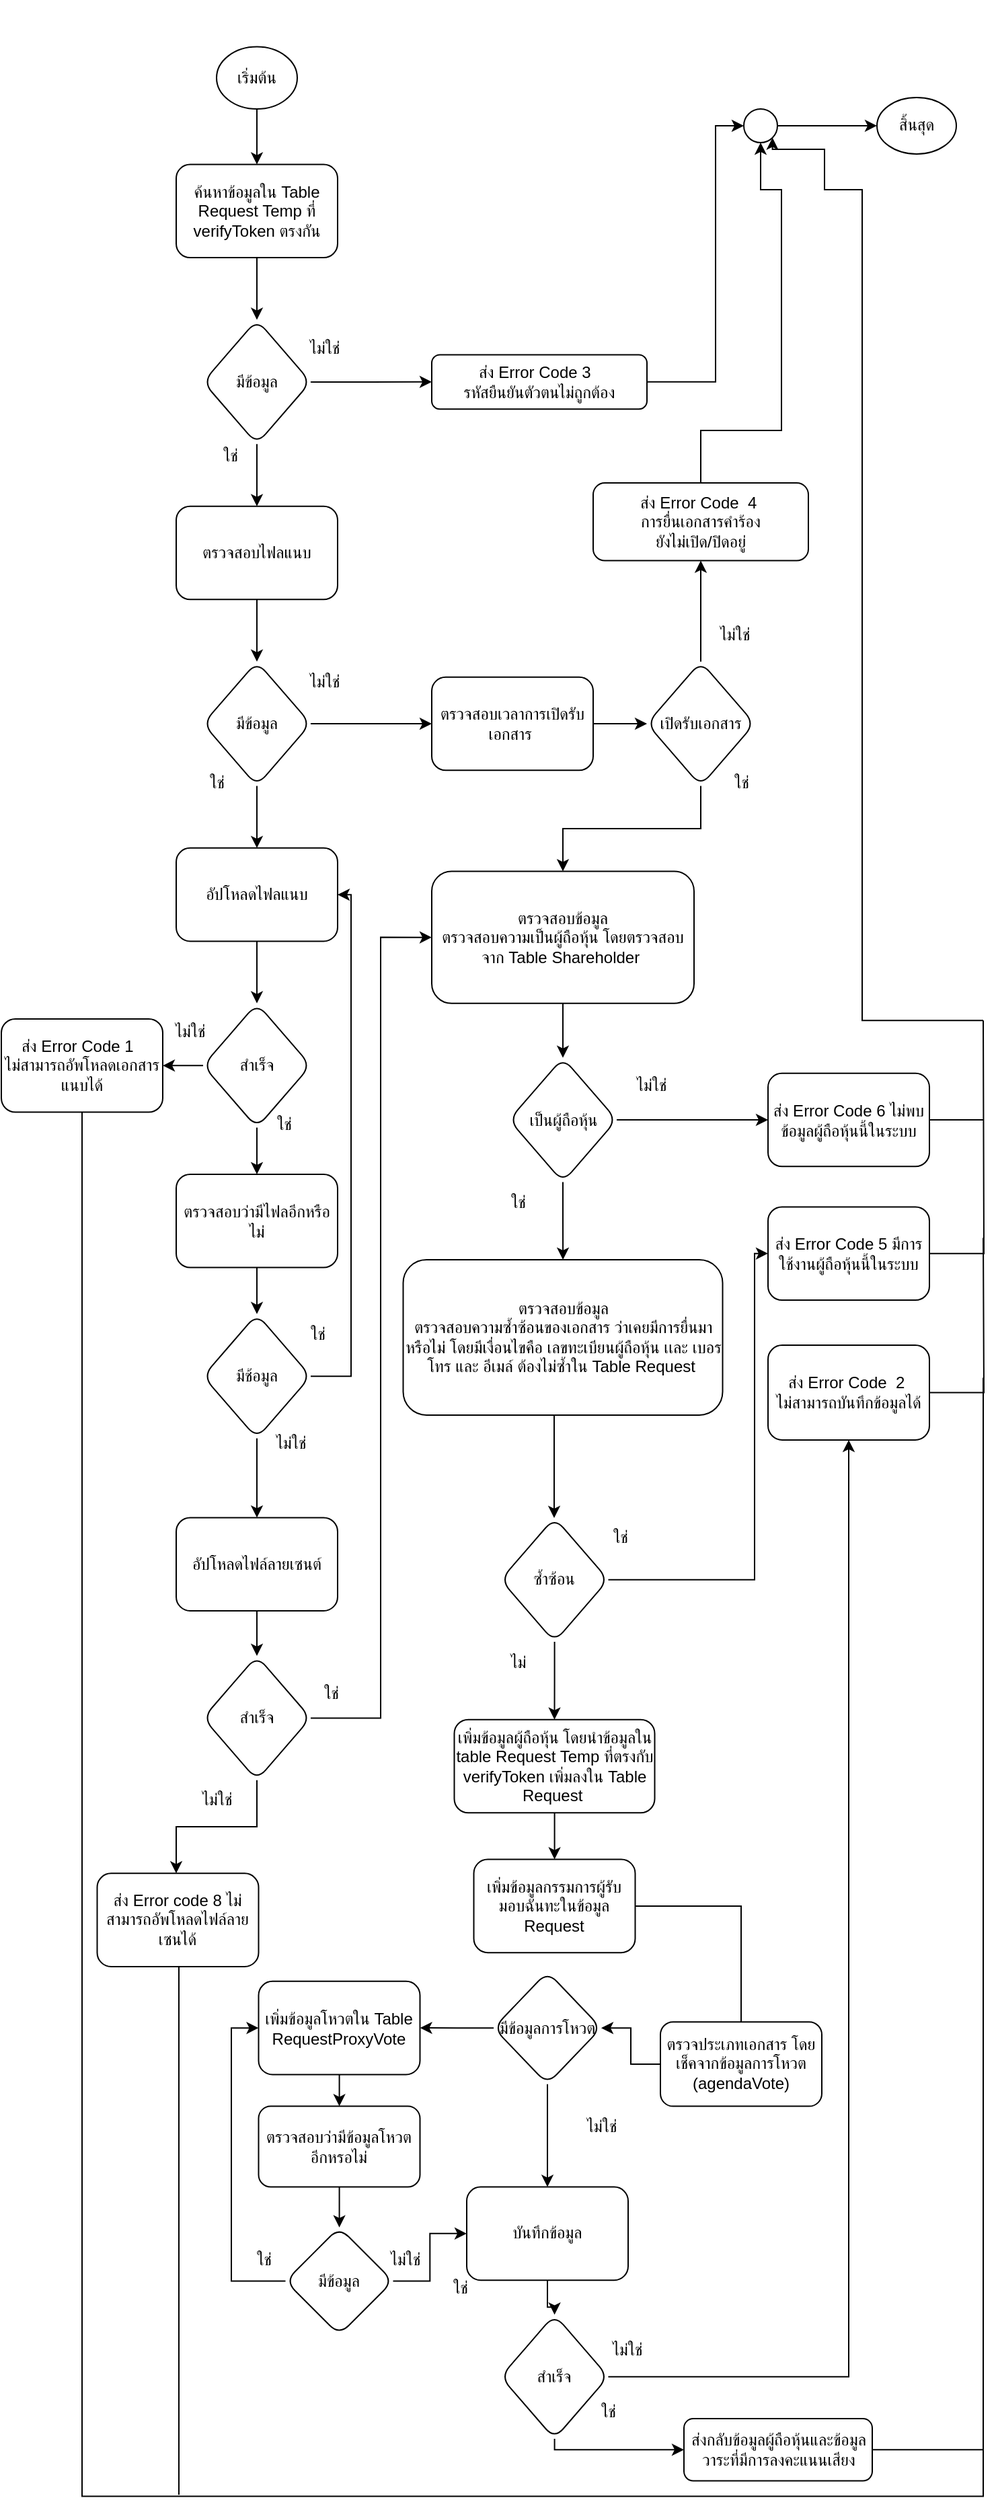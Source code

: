 <mxfile version="20.2.8" type="github" pages="2">
  <diagram id="W21dhTbmkytk5lZT4MXD" name="หน้า-1">
    <mxGraphModel dx="1783" dy="993" grid="1" gridSize="10" guides="1" tooltips="1" connect="1" arrows="1" fold="1" page="1" pageScale="1" pageWidth="827" pageHeight="1169" math="0" shadow="0">
      <root>
        <mxCell id="0" />
        <mxCell id="1" parent="0" />
        <mxCell id="pc5gfeJwSec_l9Dx47gQ-340" value="ใช่" style="text;html=1;align=center;verticalAlign=middle;resizable=0;points=[];autosize=1;strokeColor=none;fillColor=none;" parent="1" vertex="1">
          <mxGeometry x="370" y="1705" width="40" height="30" as="geometry" />
        </mxCell>
        <mxCell id="wM5cR2NXaFkqZFmCrkMM-1" value="" style="group" parent="1" vertex="1" connectable="0">
          <mxGeometry x="49" y="19.998" width="730" height="1854.792" as="geometry" />
        </mxCell>
        <mxCell id="pc5gfeJwSec_l9Dx47gQ-3" style="edgeStyle=orthogonalEdgeStyle;rounded=0;orthogonalLoop=1;jettySize=auto;html=1;endArrow=classic;endFill=1;" parent="wM5cR2NXaFkqZFmCrkMM-1" source="pc5gfeJwSec_l9Dx47gQ-4" edge="1">
          <mxGeometry relative="1" as="geometry">
            <mxPoint x="411.25" y="1277.335" as="targetPoint" />
          </mxGeometry>
        </mxCell>
        <mxCell id="pc5gfeJwSec_l9Dx47gQ-4" value="ซ้ำซ้อน" style="rhombus;whiteSpace=wrap;html=1;rounded=1;" parent="wM5cR2NXaFkqZFmCrkMM-1" vertex="1">
          <mxGeometry x="371.25" y="1127.196" width="80" height="92.393" as="geometry" />
        </mxCell>
        <mxCell id="pc5gfeJwSec_l9Dx47gQ-5" value="ใช่" style="text;html=1;align=center;verticalAlign=middle;resizable=0;points=[];autosize=1;strokeColor=none;fillColor=none;" parent="wM5cR2NXaFkqZFmCrkMM-1" vertex="1">
          <mxGeometry x="440" y="1127.196" width="40" height="30" as="geometry" />
        </mxCell>
        <mxCell id="pc5gfeJwSec_l9Dx47gQ-6" value="ไม่" style="text;html=1;align=center;verticalAlign=middle;resizable=0;points=[];autosize=1;strokeColor=none;fillColor=none;" parent="wM5cR2NXaFkqZFmCrkMM-1" vertex="1">
          <mxGeometry x="364" y="1219.589" width="40" height="30" as="geometry" />
        </mxCell>
        <mxCell id="pc5gfeJwSec_l9Dx47gQ-7" style="edgeStyle=orthogonalEdgeStyle;rounded=0;orthogonalLoop=1;jettySize=auto;html=1;endArrow=none;endFill=0;" parent="wM5cR2NXaFkqZFmCrkMM-1" source="pc5gfeJwSec_l9Dx47gQ-80" edge="1">
          <mxGeometry relative="1" as="geometry">
            <mxPoint x="730" y="757.624" as="targetPoint" />
          </mxGeometry>
        </mxCell>
        <mxCell id="pc5gfeJwSec_l9Dx47gQ-8" style="edgeStyle=orthogonalEdgeStyle;rounded=0;orthogonalLoop=1;jettySize=auto;html=1;endArrow=none;endFill=0;" parent="wM5cR2NXaFkqZFmCrkMM-1" source="pc5gfeJwSec_l9Dx47gQ-78" edge="1">
          <mxGeometry relative="1" as="geometry">
            <mxPoint x="730" y="831.538" as="targetPoint" />
          </mxGeometry>
        </mxCell>
        <mxCell id="pc5gfeJwSec_l9Dx47gQ-11" value="เพิ่มข้อมูลผู้ถือหุ้น โดยนำข้อมูลใน table Request Temp ที่ตรงกับ verifyToken เพิ่มลงใน Table Request&amp;nbsp;" style="rounded=1;whiteSpace=wrap;html=1;" parent="wM5cR2NXaFkqZFmCrkMM-1" vertex="1">
          <mxGeometry x="336.75" y="1277.335" width="149" height="69.295" as="geometry" />
        </mxCell>
        <mxCell id="pc5gfeJwSec_l9Dx47gQ-13" value="บันทึกข้อมูล" style="whiteSpace=wrap;html=1;rounded=1;" parent="wM5cR2NXaFkqZFmCrkMM-1" vertex="1">
          <mxGeometry x="346" y="1624.799" width="120" height="69.295" as="geometry" />
        </mxCell>
        <mxCell id="pc5gfeJwSec_l9Dx47gQ-16" value="สำเร็จ" style="rhombus;whiteSpace=wrap;html=1;rounded=1;" parent="wM5cR2NXaFkqZFmCrkMM-1" vertex="1">
          <mxGeometry x="371.25" y="1719.667" width="80" height="92.393" as="geometry" />
        </mxCell>
        <mxCell id="pc5gfeJwSec_l9Dx47gQ-12" value="" style="edgeStyle=orthogonalEdgeStyle;rounded=0;orthogonalLoop=1;jettySize=auto;html=1;endArrow=classic;endFill=1;" parent="wM5cR2NXaFkqZFmCrkMM-1" source="pc5gfeJwSec_l9Dx47gQ-13" target="pc5gfeJwSec_l9Dx47gQ-16" edge="1">
          <mxGeometry relative="1" as="geometry" />
        </mxCell>
        <mxCell id="pc5gfeJwSec_l9Dx47gQ-24" value="ค้นหาข้อมูลใน Table Request Temp ที่ verifyToken ตรงกัน" style="rounded=1;whiteSpace=wrap;html=1;" parent="wM5cR2NXaFkqZFmCrkMM-1" vertex="1">
          <mxGeometry x="130" y="121.266" width="120" height="69.295" as="geometry" />
        </mxCell>
        <mxCell id="pc5gfeJwSec_l9Dx47gQ-28" value="มีข้อมูล" style="rhombus;whiteSpace=wrap;html=1;rounded=1;" parent="wM5cR2NXaFkqZFmCrkMM-1" vertex="1">
          <mxGeometry x="150" y="236.757" width="80" height="92.393" as="geometry" />
        </mxCell>
        <mxCell id="pc5gfeJwSec_l9Dx47gQ-29" value="" style="edgeStyle=orthogonalEdgeStyle;rounded=0;orthogonalLoop=1;jettySize=auto;html=1;" parent="wM5cR2NXaFkqZFmCrkMM-1" source="pc5gfeJwSec_l9Dx47gQ-24" target="pc5gfeJwSec_l9Dx47gQ-28" edge="1">
          <mxGeometry relative="1" as="geometry" />
        </mxCell>
        <mxCell id="pc5gfeJwSec_l9Dx47gQ-30" style="edgeStyle=orthogonalEdgeStyle;rounded=0;orthogonalLoop=1;jettySize=auto;html=1;endArrow=classic;endFill=1;entryX=0;entryY=0.5;entryDx=0;entryDy=0;" parent="wM5cR2NXaFkqZFmCrkMM-1" source="pc5gfeJwSec_l9Dx47gQ-31" target="pc5gfeJwSec_l9Dx47gQ-60" edge="1">
          <mxGeometry relative="1" as="geometry">
            <mxPoint x="530" y="150.002" as="targetPoint" />
            <Array as="points">
              <mxPoint x="531" y="283" />
              <mxPoint x="531" y="93" />
            </Array>
          </mxGeometry>
        </mxCell>
        <mxCell id="pc5gfeJwSec_l9Dx47gQ-31" value="ส่ง Error Code 3&amp;nbsp;&amp;nbsp;&lt;br&gt;รหัสยืนยันตัวตนไม่ถูกต้อง" style="whiteSpace=wrap;html=1;rounded=1;" parent="wM5cR2NXaFkqZFmCrkMM-1" vertex="1">
          <mxGeometry x="320" y="262.743" width="160" height="40.422" as="geometry" />
        </mxCell>
        <mxCell id="pc5gfeJwSec_l9Dx47gQ-32" value="" style="edgeStyle=orthogonalEdgeStyle;rounded=0;orthogonalLoop=1;jettySize=auto;html=1;" parent="wM5cR2NXaFkqZFmCrkMM-1" source="pc5gfeJwSec_l9Dx47gQ-28" target="pc5gfeJwSec_l9Dx47gQ-31" edge="1">
          <mxGeometry relative="1" as="geometry" />
        </mxCell>
        <mxCell id="pc5gfeJwSec_l9Dx47gQ-33" value="ตรวจสอบไฟลแนบ" style="whiteSpace=wrap;html=1;rounded=1;" parent="wM5cR2NXaFkqZFmCrkMM-1" vertex="1">
          <mxGeometry x="130" y="375.347" width="120" height="69.295" as="geometry" />
        </mxCell>
        <mxCell id="pc5gfeJwSec_l9Dx47gQ-34" value="" style="edgeStyle=orthogonalEdgeStyle;rounded=0;orthogonalLoop=1;jettySize=auto;html=1;" parent="wM5cR2NXaFkqZFmCrkMM-1" source="pc5gfeJwSec_l9Dx47gQ-28" target="pc5gfeJwSec_l9Dx47gQ-33" edge="1">
          <mxGeometry relative="1" as="geometry" />
        </mxCell>
        <mxCell id="pc5gfeJwSec_l9Dx47gQ-35" value="ใช่" style="text;html=1;align=center;verticalAlign=middle;resizable=0;points=[];autosize=1;strokeColor=none;fillColor=none;" parent="wM5cR2NXaFkqZFmCrkMM-1" vertex="1">
          <mxGeometry x="150" y="323.376" width="40" height="30" as="geometry" />
        </mxCell>
        <mxCell id="pc5gfeJwSec_l9Dx47gQ-36" value="ไม่ใช่" style="text;html=1;align=center;verticalAlign=middle;resizable=0;points=[];autosize=1;strokeColor=none;fillColor=none;" parent="wM5cR2NXaFkqZFmCrkMM-1" vertex="1">
          <mxGeometry x="215" y="242.532" width="50" height="30" as="geometry" />
        </mxCell>
        <mxCell id="pc5gfeJwSec_l9Dx47gQ-37" style="edgeStyle=orthogonalEdgeStyle;rounded=0;orthogonalLoop=1;jettySize=auto;html=1;entryX=0;entryY=0.5;entryDx=0;entryDy=0;" parent="wM5cR2NXaFkqZFmCrkMM-1" source="pc5gfeJwSec_l9Dx47gQ-38" edge="1">
          <mxGeometry relative="1" as="geometry">
            <mxPoint x="320" y="537.035" as="targetPoint" />
          </mxGeometry>
        </mxCell>
        <mxCell id="pc5gfeJwSec_l9Dx47gQ-38" value="มีข้อมูล" style="rhombus;whiteSpace=wrap;html=1;rounded=1;" parent="wM5cR2NXaFkqZFmCrkMM-1" vertex="1">
          <mxGeometry x="150" y="490.838" width="80" height="92.393" as="geometry" />
        </mxCell>
        <mxCell id="pc5gfeJwSec_l9Dx47gQ-39" value="" style="edgeStyle=orthogonalEdgeStyle;rounded=0;orthogonalLoop=1;jettySize=auto;html=1;" parent="wM5cR2NXaFkqZFmCrkMM-1" source="pc5gfeJwSec_l9Dx47gQ-33" target="pc5gfeJwSec_l9Dx47gQ-38" edge="1">
          <mxGeometry relative="1" as="geometry" />
        </mxCell>
        <mxCell id="pc5gfeJwSec_l9Dx47gQ-40" value="ไม่ใช่" style="text;html=1;align=center;verticalAlign=middle;resizable=0;points=[];autosize=1;strokeColor=none;fillColor=none;" parent="wM5cR2NXaFkqZFmCrkMM-1" vertex="1">
          <mxGeometry x="215" y="490.838" width="50" height="30" as="geometry" />
        </mxCell>
        <mxCell id="pc5gfeJwSec_l9Dx47gQ-41" value="ใช่" style="text;html=1;align=center;verticalAlign=middle;resizable=0;points=[];autosize=1;strokeColor=none;fillColor=none;" parent="wM5cR2NXaFkqZFmCrkMM-1" vertex="1">
          <mxGeometry x="140" y="565.908" width="40" height="30" as="geometry" />
        </mxCell>
        <mxCell id="pc5gfeJwSec_l9Dx47gQ-42" value="อัปโหลดไฟลแนบ" style="whiteSpace=wrap;html=1;rounded=1;" parent="wM5cR2NXaFkqZFmCrkMM-1" vertex="1">
          <mxGeometry x="130" y="629.428" width="120" height="69.295" as="geometry" />
        </mxCell>
        <mxCell id="pc5gfeJwSec_l9Dx47gQ-43" value="" style="edgeStyle=orthogonalEdgeStyle;rounded=0;orthogonalLoop=1;jettySize=auto;html=1;" parent="wM5cR2NXaFkqZFmCrkMM-1" source="pc5gfeJwSec_l9Dx47gQ-38" target="pc5gfeJwSec_l9Dx47gQ-42" edge="1">
          <mxGeometry relative="1" as="geometry" />
        </mxCell>
        <mxCell id="pc5gfeJwSec_l9Dx47gQ-44" value="สำเร็จ" style="rhombus;whiteSpace=wrap;html=1;rounded=1;" parent="wM5cR2NXaFkqZFmCrkMM-1" vertex="1">
          <mxGeometry x="150" y="744.919" width="80" height="92.393" as="geometry" />
        </mxCell>
        <mxCell id="pc5gfeJwSec_l9Dx47gQ-45" value="" style="edgeStyle=orthogonalEdgeStyle;rounded=0;orthogonalLoop=1;jettySize=auto;html=1;" parent="wM5cR2NXaFkqZFmCrkMM-1" source="pc5gfeJwSec_l9Dx47gQ-42" target="pc5gfeJwSec_l9Dx47gQ-44" edge="1">
          <mxGeometry relative="1" as="geometry" />
        </mxCell>
        <mxCell id="pc5gfeJwSec_l9Dx47gQ-46" value="ตรวจสอบว่ามีไฟลอีกหรือไม่" style="whiteSpace=wrap;html=1;rounded=1;" parent="wM5cR2NXaFkqZFmCrkMM-1" vertex="1">
          <mxGeometry x="130" y="871.96" width="120" height="69.295" as="geometry" />
        </mxCell>
        <mxCell id="pc5gfeJwSec_l9Dx47gQ-47" value="" style="edgeStyle=orthogonalEdgeStyle;rounded=0;orthogonalLoop=1;jettySize=auto;html=1;" parent="wM5cR2NXaFkqZFmCrkMM-1" source="pc5gfeJwSec_l9Dx47gQ-44" target="pc5gfeJwSec_l9Dx47gQ-46" edge="1">
          <mxGeometry relative="1" as="geometry" />
        </mxCell>
        <mxCell id="pc5gfeJwSec_l9Dx47gQ-48" style="edgeStyle=orthogonalEdgeStyle;rounded=0;orthogonalLoop=1;jettySize=auto;html=1;endArrow=classic;endFill=1;entryX=1;entryY=0.5;entryDx=0;entryDy=0;" parent="wM5cR2NXaFkqZFmCrkMM-1" source="pc5gfeJwSec_l9Dx47gQ-49" target="pc5gfeJwSec_l9Dx47gQ-42" edge="1">
          <mxGeometry relative="1" as="geometry">
            <mxPoint x="275" y="538.19" as="targetPoint" />
            <Array as="points">
              <mxPoint x="260" y="1022.099" />
              <mxPoint x="260" y="664.076" />
            </Array>
          </mxGeometry>
        </mxCell>
        <mxCell id="pc5gfeJwSec_l9Dx47gQ-49" value="มีช้อมูล" style="rhombus;whiteSpace=wrap;html=1;rounded=1;" parent="wM5cR2NXaFkqZFmCrkMM-1" vertex="1">
          <mxGeometry x="150" y="975.902" width="80" height="92.393" as="geometry" />
        </mxCell>
        <mxCell id="pc5gfeJwSec_l9Dx47gQ-50" value="" style="edgeStyle=orthogonalEdgeStyle;rounded=0;orthogonalLoop=1;jettySize=auto;html=1;" parent="wM5cR2NXaFkqZFmCrkMM-1" source="pc5gfeJwSec_l9Dx47gQ-46" target="pc5gfeJwSec_l9Dx47gQ-49" edge="1">
          <mxGeometry relative="1" as="geometry" />
        </mxCell>
        <mxCell id="pc5gfeJwSec_l9Dx47gQ-51" value="ไม่ใช่" style="text;html=1;align=center;verticalAlign=middle;resizable=0;points=[];autosize=1;strokeColor=none;fillColor=none;" parent="wM5cR2NXaFkqZFmCrkMM-1" vertex="1">
          <mxGeometry x="190" y="1056.746" width="50" height="30" as="geometry" />
        </mxCell>
        <mxCell id="pc5gfeJwSec_l9Dx47gQ-52" value="ตรวจสอบเวลาการเปิดรับเอกสาร&amp;nbsp;" style="rounded=1;whiteSpace=wrap;html=1;" parent="wM5cR2NXaFkqZFmCrkMM-1" vertex="1">
          <mxGeometry x="320" y="502.388" width="120" height="69.295" as="geometry" />
        </mxCell>
        <mxCell id="pc5gfeJwSec_l9Dx47gQ-54" value="เปิดรับเอกสาร" style="rhombus;whiteSpace=wrap;html=1;rounded=1;" parent="wM5cR2NXaFkqZFmCrkMM-1" vertex="1">
          <mxGeometry x="480" y="490.838" width="80" height="92.393" as="geometry" />
        </mxCell>
        <mxCell id="pc5gfeJwSec_l9Dx47gQ-55" value="" style="edgeStyle=orthogonalEdgeStyle;rounded=0;orthogonalLoop=1;jettySize=auto;html=1;" parent="wM5cR2NXaFkqZFmCrkMM-1" source="pc5gfeJwSec_l9Dx47gQ-52" target="pc5gfeJwSec_l9Dx47gQ-54" edge="1">
          <mxGeometry relative="1" as="geometry" />
        </mxCell>
        <mxCell id="pc5gfeJwSec_l9Dx47gQ-56" style="edgeStyle=orthogonalEdgeStyle;rounded=0;orthogonalLoop=1;jettySize=auto;html=1;endArrow=none;endFill=0;" parent="wM5cR2NXaFkqZFmCrkMM-1" source="pc5gfeJwSec_l9Dx47gQ-57" edge="1">
          <mxGeometry relative="1" as="geometry">
            <mxPoint x="730" y="1023.254" as="targetPoint" />
            <Array as="points">
              <mxPoint x="60" y="1854.792" />
              <mxPoint x="730" y="1854.792" />
            </Array>
          </mxGeometry>
        </mxCell>
        <mxCell id="pc5gfeJwSec_l9Dx47gQ-57" value="ส่ง Error Code 1&amp;nbsp;&amp;nbsp;&lt;br&gt;ไม่สามารถอัพโหลดเอกสารแนบได้" style="rounded=1;whiteSpace=wrap;html=1;" parent="wM5cR2NXaFkqZFmCrkMM-1" vertex="1">
          <mxGeometry y="756.469" width="120" height="69.295" as="geometry" />
        </mxCell>
        <mxCell id="pc5gfeJwSec_l9Dx47gQ-58" style="edgeStyle=orthogonalEdgeStyle;rounded=0;orthogonalLoop=1;jettySize=auto;html=1;" parent="wM5cR2NXaFkqZFmCrkMM-1" source="pc5gfeJwSec_l9Dx47gQ-44" target="pc5gfeJwSec_l9Dx47gQ-57" edge="1">
          <mxGeometry relative="1" as="geometry">
            <mxPoint x="280" y="791.116" as="targetPoint" />
          </mxGeometry>
        </mxCell>
        <mxCell id="pc5gfeJwSec_l9Dx47gQ-59" value="ใช่" style="text;html=1;align=center;verticalAlign=middle;resizable=0;points=[];autosize=1;strokeColor=none;fillColor=none;" parent="wM5cR2NXaFkqZFmCrkMM-1" vertex="1">
          <mxGeometry x="215" y="975.902" width="40" height="30" as="geometry" />
        </mxCell>
        <mxCell id="pc5gfeJwSec_l9Dx47gQ-60" value="" style="ellipse;whiteSpace=wrap;html=1;aspect=fixed;" parent="wM5cR2NXaFkqZFmCrkMM-1" vertex="1">
          <mxGeometry x="552" y="80" width="25" height="25" as="geometry" />
        </mxCell>
        <mxCell id="pc5gfeJwSec_l9Dx47gQ-62" style="edgeStyle=orthogonalEdgeStyle;rounded=0;orthogonalLoop=1;jettySize=auto;html=1;entryX=0.5;entryY=1;entryDx=0;entryDy=0;endArrow=classic;endFill=1;" parent="wM5cR2NXaFkqZFmCrkMM-1" source="pc5gfeJwSec_l9Dx47gQ-63" target="pc5gfeJwSec_l9Dx47gQ-60" edge="1">
          <mxGeometry relative="1" as="geometry">
            <Array as="points">
              <mxPoint x="520" y="319" />
              <mxPoint x="580" y="319" />
              <mxPoint x="580" y="140" />
              <mxPoint x="565" y="140" />
            </Array>
          </mxGeometry>
        </mxCell>
        <mxCell id="pc5gfeJwSec_l9Dx47gQ-63" value="ส่ง Error Code&amp;nbsp; 4&amp;nbsp;&lt;br&gt;การยื่นเอกสารคำร้อง&lt;br&gt;ยังไม่เปิด/ปิดอยู่" style="whiteSpace=wrap;html=1;rounded=1;" parent="wM5cR2NXaFkqZFmCrkMM-1" vertex="1">
          <mxGeometry x="440" y="358.023" width="160" height="57.746" as="geometry" />
        </mxCell>
        <mxCell id="pc5gfeJwSec_l9Dx47gQ-64" style="edgeStyle=orthogonalEdgeStyle;rounded=0;orthogonalLoop=1;jettySize=auto;html=1;entryX=0.5;entryY=1;entryDx=0;entryDy=0;" parent="wM5cR2NXaFkqZFmCrkMM-1" source="pc5gfeJwSec_l9Dx47gQ-54" target="pc5gfeJwSec_l9Dx47gQ-63" edge="1">
          <mxGeometry relative="1" as="geometry">
            <mxPoint x="520" y="444.642" as="targetPoint" />
          </mxGeometry>
        </mxCell>
        <mxCell id="pc5gfeJwSec_l9Dx47gQ-65" value="ไม่ใช่" style="text;html=1;align=center;verticalAlign=middle;resizable=0;points=[];autosize=1;strokeColor=none;fillColor=none;" parent="wM5cR2NXaFkqZFmCrkMM-1" vertex="1">
          <mxGeometry x="520" y="456.191" width="50" height="30" as="geometry" />
        </mxCell>
        <mxCell id="pc5gfeJwSec_l9Dx47gQ-66" value="ใช่" style="text;html=1;align=center;verticalAlign=middle;resizable=0;points=[];autosize=1;strokeColor=none;fillColor=none;" parent="wM5cR2NXaFkqZFmCrkMM-1" vertex="1">
          <mxGeometry x="530" y="565.908" width="40" height="30" as="geometry" />
        </mxCell>
        <mxCell id="pc5gfeJwSec_l9Dx47gQ-67" value="สิ้นสุด" style="ellipse;whiteSpace=wrap;html=1;" parent="wM5cR2NXaFkqZFmCrkMM-1" vertex="1">
          <mxGeometry x="651" y="71.53" width="59" height="41.94" as="geometry" />
        </mxCell>
        <mxCell id="pc5gfeJwSec_l9Dx47gQ-68" value="" style="edgeStyle=orthogonalEdgeStyle;rounded=0;orthogonalLoop=1;jettySize=auto;html=1;endArrow=classic;endFill=1;" parent="wM5cR2NXaFkqZFmCrkMM-1" source="pc5gfeJwSec_l9Dx47gQ-60" target="pc5gfeJwSec_l9Dx47gQ-67" edge="1">
          <mxGeometry relative="1" as="geometry" />
        </mxCell>
        <mxCell id="pc5gfeJwSec_l9Dx47gQ-69" value="ใช่" style="text;html=1;align=center;verticalAlign=middle;resizable=0;points=[];autosize=1;strokeColor=none;fillColor=none;" parent="wM5cR2NXaFkqZFmCrkMM-1" vertex="1">
          <mxGeometry x="190" y="819.989" width="40" height="30" as="geometry" />
        </mxCell>
        <mxCell id="pc5gfeJwSec_l9Dx47gQ-70" value="ไม่ใช่" style="text;html=1;align=center;verticalAlign=middle;resizable=0;points=[];autosize=1;strokeColor=none;fillColor=none;" parent="wM5cR2NXaFkqZFmCrkMM-1" vertex="1">
          <mxGeometry x="115" y="750.694" width="50" height="30" as="geometry" />
        </mxCell>
        <mxCell id="pc5gfeJwSec_l9Dx47gQ-71" value="ตรวจสอบข้อมูล&lt;br&gt;ตรวจสอบความเป็นผู้ถือหุ้น โดยตรวจสอบจาก Table Shareholder&amp;nbsp;" style="whiteSpace=wrap;html=1;rounded=1;" parent="wM5cR2NXaFkqZFmCrkMM-1" vertex="1">
          <mxGeometry x="320" y="646.752" width="195" height="98.168" as="geometry" />
        </mxCell>
        <mxCell id="pc5gfeJwSec_l9Dx47gQ-53" style="edgeStyle=orthogonalEdgeStyle;rounded=0;orthogonalLoop=1;jettySize=auto;html=1;entryX=0.5;entryY=0;entryDx=0;entryDy=0;" parent="wM5cR2NXaFkqZFmCrkMM-1" source="pc5gfeJwSec_l9Dx47gQ-54" target="pc5gfeJwSec_l9Dx47gQ-71" edge="1">
          <mxGeometry relative="1" as="geometry">
            <mxPoint x="410" y="642.132" as="targetPoint" />
          </mxGeometry>
        </mxCell>
        <mxCell id="pc5gfeJwSec_l9Dx47gQ-73" value="เป็นผู้ถือหุ้น" style="rhombus;whiteSpace=wrap;html=1;rounded=1;" parent="wM5cR2NXaFkqZFmCrkMM-1" vertex="1">
          <mxGeometry x="377.5" y="785.341" width="80" height="92.393" as="geometry" />
        </mxCell>
        <mxCell id="pc5gfeJwSec_l9Dx47gQ-74" value="" style="edgeStyle=orthogonalEdgeStyle;rounded=0;orthogonalLoop=1;jettySize=auto;html=1;" parent="wM5cR2NXaFkqZFmCrkMM-1" source="pc5gfeJwSec_l9Dx47gQ-71" target="pc5gfeJwSec_l9Dx47gQ-73" edge="1">
          <mxGeometry relative="1" as="geometry" />
        </mxCell>
        <mxCell id="pc5gfeJwSec_l9Dx47gQ-75" value="ใช่" style="text;html=1;align=center;verticalAlign=middle;resizable=0;points=[];autosize=1;strokeColor=none;fillColor=none;" parent="wM5cR2NXaFkqZFmCrkMM-1" vertex="1">
          <mxGeometry x="364" y="877.735" width="40" height="30" as="geometry" />
        </mxCell>
        <mxCell id="pc5gfeJwSec_l9Dx47gQ-76" value="ไม่ใช่" style="text;html=1;align=center;verticalAlign=middle;resizable=0;points=[];autosize=1;strokeColor=none;fillColor=none;" parent="wM5cR2NXaFkqZFmCrkMM-1" vertex="1">
          <mxGeometry x="457.5" y="791.116" width="50" height="30" as="geometry" />
        </mxCell>
        <mxCell id="pc5gfeJwSec_l9Dx47gQ-77" value="ตรวจสอบข้อมูล&lt;br&gt;ตรวจสอบความซ้ำซ้อนของเอกสาร ว่าเคยมีการยื่นมาหรือไม่ โดยมีเงื่อนไขคือ เลขทะเบียนผู้ถือหุ้น เเละ เบอรโทร และ อีเมล์ ต้องไม่ซ้ำใน Table Request&amp;nbsp;" style="whiteSpace=wrap;html=1;rounded=1;" parent="wM5cR2NXaFkqZFmCrkMM-1" vertex="1">
          <mxGeometry x="298.75" y="935.48" width="237.5" height="115.491" as="geometry" />
        </mxCell>
        <mxCell id="pc5gfeJwSec_l9Dx47gQ-1" value="" style="edgeStyle=orthogonalEdgeStyle;rounded=0;orthogonalLoop=1;jettySize=auto;html=1;exitX=0.5;exitY=1;exitDx=0;exitDy=0;" parent="wM5cR2NXaFkqZFmCrkMM-1" source="pc5gfeJwSec_l9Dx47gQ-77" target="pc5gfeJwSec_l9Dx47gQ-4" edge="1">
          <mxGeometry relative="1" as="geometry">
            <mxPoint x="411" y="1104.098" as="sourcePoint" />
            <Array as="points">
              <mxPoint x="411" y="1050.972" />
            </Array>
          </mxGeometry>
        </mxCell>
        <mxCell id="pc5gfeJwSec_l9Dx47gQ-78" value="ส่ง Error Code 6 ไม่พบข้อมูลผู้ถือหุ้นนี้ในระบบ" style="whiteSpace=wrap;html=1;rounded=1;" parent="wM5cR2NXaFkqZFmCrkMM-1" vertex="1">
          <mxGeometry x="570" y="796.891" width="120" height="69.295" as="geometry" />
        </mxCell>
        <mxCell id="pc5gfeJwSec_l9Dx47gQ-79" style="edgeStyle=orthogonalEdgeStyle;rounded=0;orthogonalLoop=1;jettySize=auto;html=1;entryX=0;entryY=0.5;entryDx=0;entryDy=0;exitX=1;exitY=0.5;exitDx=0;exitDy=0;" parent="wM5cR2NXaFkqZFmCrkMM-1" source="pc5gfeJwSec_l9Dx47gQ-73" target="pc5gfeJwSec_l9Dx47gQ-78" edge="1">
          <mxGeometry relative="1" as="geometry">
            <Array as="points">
              <mxPoint x="520" y="831.538" />
              <mxPoint x="520" y="831.538" />
            </Array>
          </mxGeometry>
        </mxCell>
        <mxCell id="pc5gfeJwSec_l9Dx47gQ-80" value="ส่ง Error Code 5 มีการใช้งานผู้ถือหุ้นนี้ในระบบ" style="whiteSpace=wrap;html=1;rounded=1;" parent="wM5cR2NXaFkqZFmCrkMM-1" vertex="1">
          <mxGeometry x="570" y="896.213" width="120" height="69.295" as="geometry" />
        </mxCell>
        <mxCell id="pc5gfeJwSec_l9Dx47gQ-81" style="edgeStyle=orthogonalEdgeStyle;rounded=0;orthogonalLoop=1;jettySize=auto;html=1;endArrow=classic;endFill=1;entryX=1;entryY=1;entryDx=0;entryDy=0;" parent="wM5cR2NXaFkqZFmCrkMM-1" target="pc5gfeJwSec_l9Dx47gQ-60" edge="1">
          <mxGeometry relative="1" as="geometry">
            <mxPoint x="710" y="191.716" as="targetPoint" />
            <mxPoint x="730" y="757.624" as="sourcePoint" />
            <Array as="points">
              <mxPoint x="640" y="758" />
              <mxPoint x="640" y="140" />
              <mxPoint x="612" y="140" />
              <mxPoint x="612" y="110" />
              <mxPoint x="573" y="110" />
            </Array>
          </mxGeometry>
        </mxCell>
        <mxCell id="pc5gfeJwSec_l9Dx47gQ-82" style="edgeStyle=orthogonalEdgeStyle;rounded=0;orthogonalLoop=1;jettySize=auto;html=1;endArrow=none;endFill=0;" parent="wM5cR2NXaFkqZFmCrkMM-1" source="pc5gfeJwSec_l9Dx47gQ-83" edge="1">
          <mxGeometry relative="1" as="geometry">
            <mxPoint x="730" y="919.311" as="targetPoint" />
          </mxGeometry>
        </mxCell>
        <mxCell id="pc5gfeJwSec_l9Dx47gQ-83" value="ส่ง Error Code&amp;nbsp; 2&amp;nbsp;&lt;br&gt;ไม่สามารถบันทึกข้อมูลได้" style="rounded=1;whiteSpace=wrap;html=1;" parent="wM5cR2NXaFkqZFmCrkMM-1" vertex="1">
          <mxGeometry x="570" y="999.001" width="120" height="70.45" as="geometry" />
        </mxCell>
        <mxCell id="pc5gfeJwSec_l9Dx47gQ-84" value="ไม่ใช่" style="text;html=1;align=center;verticalAlign=middle;resizable=0;points=[];autosize=1;strokeColor=none;fillColor=none;" parent="wM5cR2NXaFkqZFmCrkMM-1" vertex="1">
          <mxGeometry x="440" y="1731.216" width="50" height="30" as="geometry" />
        </mxCell>
        <mxCell id="pc5gfeJwSec_l9Dx47gQ-85" value="ใช่" style="text;html=1;align=center;verticalAlign=middle;resizable=0;points=[];autosize=1;strokeColor=none;fillColor=none;" parent="wM5cR2NXaFkqZFmCrkMM-1" vertex="1">
          <mxGeometry x="431.25" y="1777.413" width="40" height="30" as="geometry" />
        </mxCell>
        <mxCell id="pc5gfeJwSec_l9Dx47gQ-87" value="เพิ่มข้อมูลกรรมการผู้รับมอบฉันทะในข้อมูล Request" style="whiteSpace=wrap;html=1;rounded=1;" parent="wM5cR2NXaFkqZFmCrkMM-1" vertex="1">
          <mxGeometry x="351.25" y="1381.277" width="120" height="69.295" as="geometry" />
        </mxCell>
        <mxCell id="pc5gfeJwSec_l9Dx47gQ-72" value="" style="edgeStyle=orthogonalEdgeStyle;rounded=0;orthogonalLoop=1;jettySize=auto;html=1;endArrow=classic;endFill=1;" parent="wM5cR2NXaFkqZFmCrkMM-1" source="pc5gfeJwSec_l9Dx47gQ-73" target="pc5gfeJwSec_l9Dx47gQ-77" edge="1">
          <mxGeometry relative="1" as="geometry" />
        </mxCell>
        <mxCell id="pc5gfeJwSec_l9Dx47gQ-2" value="" style="edgeStyle=orthogonalEdgeStyle;rounded=0;orthogonalLoop=1;jettySize=auto;html=1;entryX=0;entryY=0.5;entryDx=0;entryDy=0;" parent="wM5cR2NXaFkqZFmCrkMM-1" source="pc5gfeJwSec_l9Dx47gQ-4" target="pc5gfeJwSec_l9Dx47gQ-80" edge="1">
          <mxGeometry relative="1" as="geometry">
            <Array as="points">
              <mxPoint x="560" y="1173.393" />
              <mxPoint x="560" y="930.861" />
            </Array>
          </mxGeometry>
        </mxCell>
        <mxCell id="pc5gfeJwSec_l9Dx47gQ-92" value="เพิ่มข้อมูลโหวตใน Table RequestProxyVote" style="whiteSpace=wrap;html=1;rounded=1;" parent="wM5cR2NXaFkqZFmCrkMM-1" vertex="1">
          <mxGeometry x="191.25" y="1471.924" width="120" height="69.295" as="geometry" />
        </mxCell>
        <mxCell id="pc5gfeJwSec_l9Dx47gQ-95" style="edgeStyle=orthogonalEdgeStyle;rounded=0;orthogonalLoop=1;jettySize=auto;html=1;endArrow=none;endFill=0;" parent="wM5cR2NXaFkqZFmCrkMM-1" source="pc5gfeJwSec_l9Dx47gQ-96" edge="1">
          <mxGeometry relative="1" as="geometry">
            <mxPoint x="730" y="1820.144" as="targetPoint" />
          </mxGeometry>
        </mxCell>
        <mxCell id="pc5gfeJwSec_l9Dx47gQ-96" value="ส่งกลับข้อมูลผู้ถือหุ้นและข้อมูลวาระที่มีการลงคะแนนเสียง" style="rounded=1;whiteSpace=wrap;html=1;" parent="wM5cR2NXaFkqZFmCrkMM-1" vertex="1">
          <mxGeometry x="507.5" y="1797.046" width="140" height="46.197" as="geometry" />
        </mxCell>
        <mxCell id="pc5gfeJwSec_l9Dx47gQ-14" style="edgeStyle=orthogonalEdgeStyle;rounded=0;orthogonalLoop=1;jettySize=auto;html=1;entryX=0.5;entryY=1;entryDx=0;entryDy=0;endArrow=classic;endFill=1;" parent="wM5cR2NXaFkqZFmCrkMM-1" source="pc5gfeJwSec_l9Dx47gQ-16" target="pc5gfeJwSec_l9Dx47gQ-83" edge="1">
          <mxGeometry relative="1" as="geometry" />
        </mxCell>
        <mxCell id="pc5gfeJwSec_l9Dx47gQ-10" value="" style="edgeStyle=orthogonalEdgeStyle;rounded=0;orthogonalLoop=1;jettySize=auto;html=1;endArrow=classic;endFill=1;" parent="wM5cR2NXaFkqZFmCrkMM-1" source="pc5gfeJwSec_l9Dx47gQ-11" target="pc5gfeJwSec_l9Dx47gQ-87" edge="1">
          <mxGeometry relative="1" as="geometry" />
        </mxCell>
        <mxCell id="pc5gfeJwSec_l9Dx47gQ-15" style="edgeStyle=orthogonalEdgeStyle;rounded=0;orthogonalLoop=1;jettySize=auto;html=1;entryX=0;entryY=0.5;entryDx=0;entryDy=0;endArrow=classic;endFill=1;" parent="wM5cR2NXaFkqZFmCrkMM-1" source="pc5gfeJwSec_l9Dx47gQ-16" target="pc5gfeJwSec_l9Dx47gQ-96" edge="1">
          <mxGeometry relative="1" as="geometry">
            <Array as="points">
              <mxPoint x="411" y="1820.144" />
            </Array>
          </mxGeometry>
        </mxCell>
        <mxCell id="pc5gfeJwSec_l9Dx47gQ-98" value="อัปโหลดไฟล์ลายเซนต์" style="whiteSpace=wrap;html=1;rounded=1;" parent="wM5cR2NXaFkqZFmCrkMM-1" vertex="1">
          <mxGeometry x="130" y="1127.196" width="120" height="69.295" as="geometry" />
        </mxCell>
        <mxCell id="pc5gfeJwSec_l9Dx47gQ-99" value="" style="edgeStyle=orthogonalEdgeStyle;rounded=0;orthogonalLoop=1;jettySize=auto;html=1;" parent="wM5cR2NXaFkqZFmCrkMM-1" source="pc5gfeJwSec_l9Dx47gQ-49" target="pc5gfeJwSec_l9Dx47gQ-98" edge="1">
          <mxGeometry relative="1" as="geometry" />
        </mxCell>
        <mxCell id="pc5gfeJwSec_l9Dx47gQ-103" value="สำเร็จ" style="rhombus;whiteSpace=wrap;html=1;rounded=1;" parent="wM5cR2NXaFkqZFmCrkMM-1" vertex="1">
          <mxGeometry x="150" y="1229.983" width="80" height="92.393" as="geometry" />
        </mxCell>
        <mxCell id="pc5gfeJwSec_l9Dx47gQ-104" value="" style="edgeStyle=orthogonalEdgeStyle;rounded=0;orthogonalLoop=1;jettySize=auto;html=1;" parent="wM5cR2NXaFkqZFmCrkMM-1" source="pc5gfeJwSec_l9Dx47gQ-98" target="pc5gfeJwSec_l9Dx47gQ-103" edge="1">
          <mxGeometry relative="1" as="geometry" />
        </mxCell>
        <mxCell id="pc5gfeJwSec_l9Dx47gQ-106" value="ใช่" style="text;html=1;align=center;verticalAlign=middle;resizable=0;points=[];autosize=1;strokeColor=none;fillColor=none;" parent="wM5cR2NXaFkqZFmCrkMM-1" vertex="1">
          <mxGeometry x="225" y="1242.687" width="40" height="30" as="geometry" />
        </mxCell>
        <mxCell id="pc5gfeJwSec_l9Dx47gQ-105" value="ไม่ใช่" style="text;html=1;align=center;verticalAlign=middle;resizable=0;points=[];autosize=1;strokeColor=none;fillColor=none;" parent="wM5cR2NXaFkqZFmCrkMM-1" vertex="1">
          <mxGeometry x="135" y="1322.376" width="50" height="30" as="geometry" />
        </mxCell>
        <mxCell id="pc5gfeJwSec_l9Dx47gQ-107" style="edgeStyle=orthogonalEdgeStyle;rounded=0;orthogonalLoop=1;jettySize=auto;html=1;entryX=0;entryY=0.5;entryDx=0;entryDy=0;" parent="wM5cR2NXaFkqZFmCrkMM-1" source="pc5gfeJwSec_l9Dx47gQ-103" target="pc5gfeJwSec_l9Dx47gQ-71" edge="1">
          <mxGeometry relative="1" as="geometry">
            <mxPoint x="292" y="1068.295" as="targetPoint" />
            <Array as="points">
              <mxPoint x="282" y="1276.18" />
              <mxPoint x="282" y="696.413" />
            </Array>
          </mxGeometry>
        </mxCell>
        <mxCell id="pc5gfeJwSec_l9Dx47gQ-322" style="edgeStyle=orthogonalEdgeStyle;rounded=0;orthogonalLoop=1;jettySize=auto;html=1;endArrow=none;endFill=0;" parent="wM5cR2NXaFkqZFmCrkMM-1" source="pc5gfeJwSec_l9Dx47gQ-318" edge="1">
          <mxGeometry relative="1" as="geometry">
            <mxPoint x="132" y="1853.637" as="targetPoint" />
            <Array as="points">
              <mxPoint x="131" y="1765.863" />
            </Array>
          </mxGeometry>
        </mxCell>
        <mxCell id="pc5gfeJwSec_l9Dx47gQ-318" value="ส่ง Error code 8 ไม่สามารถอัพโหลดไฟล์ลายเซนได้" style="whiteSpace=wrap;html=1;rounded=1;" parent="wM5cR2NXaFkqZFmCrkMM-1" vertex="1">
          <mxGeometry x="71.25" y="1391.671" width="120" height="69.295" as="geometry" />
        </mxCell>
        <mxCell id="pc5gfeJwSec_l9Dx47gQ-319" value="" style="edgeStyle=orthogonalEdgeStyle;rounded=0;orthogonalLoop=1;jettySize=auto;html=1;" parent="wM5cR2NXaFkqZFmCrkMM-1" source="pc5gfeJwSec_l9Dx47gQ-103" target="pc5gfeJwSec_l9Dx47gQ-318" edge="1">
          <mxGeometry relative="1" as="geometry">
            <Array as="points">
              <mxPoint x="190" y="1357.024" />
              <mxPoint x="130" y="1357.024" />
            </Array>
          </mxGeometry>
        </mxCell>
        <mxCell id="pc5gfeJwSec_l9Dx47gQ-329" value="ตรวจประเภทเอกสาร โดยเช็คจากข้อมูลการโหวต (agendaVote)" style="whiteSpace=wrap;html=1;rounded=1;" parent="wM5cR2NXaFkqZFmCrkMM-1" vertex="1">
          <mxGeometry x="490" y="1502.087" width="120" height="62.714" as="geometry" />
        </mxCell>
        <mxCell id="pc5gfeJwSec_l9Dx47gQ-330" value="" style="edgeStyle=orthogonalEdgeStyle;rounded=0;orthogonalLoop=1;jettySize=auto;html=1;endArrow=none;endFill=0;" parent="wM5cR2NXaFkqZFmCrkMM-1" source="pc5gfeJwSec_l9Dx47gQ-87" target="pc5gfeJwSec_l9Dx47gQ-329" edge="1">
          <mxGeometry relative="1" as="geometry" />
        </mxCell>
        <mxCell id="pc5gfeJwSec_l9Dx47gQ-335" style="edgeStyle=orthogonalEdgeStyle;rounded=0;orthogonalLoop=1;jettySize=auto;html=1;entryX=0.5;entryY=0;entryDx=0;entryDy=0;endArrow=classic;endFill=1;" parent="wM5cR2NXaFkqZFmCrkMM-1" source="pc5gfeJwSec_l9Dx47gQ-333" target="pc5gfeJwSec_l9Dx47gQ-13" edge="1">
          <mxGeometry relative="1" as="geometry" />
        </mxCell>
        <mxCell id="pc5gfeJwSec_l9Dx47gQ-337" value="" style="edgeStyle=orthogonalEdgeStyle;rounded=0;orthogonalLoop=1;jettySize=auto;html=1;endArrow=classic;endFill=1;" parent="wM5cR2NXaFkqZFmCrkMM-1" source="pc5gfeJwSec_l9Dx47gQ-333" target="pc5gfeJwSec_l9Dx47gQ-92" edge="1">
          <mxGeometry relative="1" as="geometry" />
        </mxCell>
        <mxCell id="pc5gfeJwSec_l9Dx47gQ-333" value="มีข้อมูลการโหวต" style="rhombus;whiteSpace=wrap;html=1;rounded=1;" parent="wM5cR2NXaFkqZFmCrkMM-1" vertex="1">
          <mxGeometry x="366" y="1464.764" width="80" height="83.618" as="geometry" />
        </mxCell>
        <mxCell id="pc5gfeJwSec_l9Dx47gQ-334" value="" style="edgeStyle=orthogonalEdgeStyle;rounded=0;orthogonalLoop=1;jettySize=auto;html=1;endArrow=classic;endFill=1;" parent="wM5cR2NXaFkqZFmCrkMM-1" source="pc5gfeJwSec_l9Dx47gQ-329" target="pc5gfeJwSec_l9Dx47gQ-333" edge="1">
          <mxGeometry relative="1" as="geometry" />
        </mxCell>
        <mxCell id="pc5gfeJwSec_l9Dx47gQ-336" value="ไม่ใช่" style="text;html=1;align=center;verticalAlign=middle;resizable=0;points=[];autosize=1;strokeColor=none;fillColor=none;" parent="wM5cR2NXaFkqZFmCrkMM-1" vertex="1">
          <mxGeometry x="421.25" y="1564.792" width="50" height="30" as="geometry" />
        </mxCell>
        <mxCell id="pc5gfeJwSec_l9Dx47gQ-343" value="ตรวจสอบว่ามีข้อมูลโหวตอีกหรอไม่" style="whiteSpace=wrap;html=1;rounded=1;" parent="wM5cR2NXaFkqZFmCrkMM-1" vertex="1">
          <mxGeometry x="191.25" y="1564.797" width="120" height="60" as="geometry" />
        </mxCell>
        <mxCell id="pc5gfeJwSec_l9Dx47gQ-344" value="" style="edgeStyle=orthogonalEdgeStyle;rounded=0;orthogonalLoop=1;jettySize=auto;html=1;endArrow=classic;endFill=1;" parent="wM5cR2NXaFkqZFmCrkMM-1" source="pc5gfeJwSec_l9Dx47gQ-92" target="pc5gfeJwSec_l9Dx47gQ-343" edge="1">
          <mxGeometry relative="1" as="geometry" />
        </mxCell>
        <mxCell id="pc5gfeJwSec_l9Dx47gQ-347" style="edgeStyle=orthogonalEdgeStyle;rounded=0;orthogonalLoop=1;jettySize=auto;html=1;entryX=0;entryY=0.5;entryDx=0;entryDy=0;endArrow=classic;endFill=1;" parent="wM5cR2NXaFkqZFmCrkMM-1" source="pc5gfeJwSec_l9Dx47gQ-345" target="pc5gfeJwSec_l9Dx47gQ-13" edge="1">
          <mxGeometry relative="1" as="geometry" />
        </mxCell>
        <mxCell id="pc5gfeJwSec_l9Dx47gQ-350" style="edgeStyle=orthogonalEdgeStyle;rounded=0;orthogonalLoop=1;jettySize=auto;html=1;entryX=0;entryY=0.5;entryDx=0;entryDy=0;endArrow=classic;endFill=1;" parent="wM5cR2NXaFkqZFmCrkMM-1" source="pc5gfeJwSec_l9Dx47gQ-345" target="pc5gfeJwSec_l9Dx47gQ-92" edge="1">
          <mxGeometry relative="1" as="geometry">
            <Array as="points">
              <mxPoint x="171" y="1694.792" />
              <mxPoint x="171" y="1506.792" />
            </Array>
          </mxGeometry>
        </mxCell>
        <mxCell id="pc5gfeJwSec_l9Dx47gQ-345" value="มีข้อมูล" style="rhombus;whiteSpace=wrap;html=1;rounded=1;" parent="wM5cR2NXaFkqZFmCrkMM-1" vertex="1">
          <mxGeometry x="211.25" y="1654.797" width="80" height="80" as="geometry" />
        </mxCell>
        <mxCell id="pc5gfeJwSec_l9Dx47gQ-346" value="" style="edgeStyle=orthogonalEdgeStyle;rounded=0;orthogonalLoop=1;jettySize=auto;html=1;endArrow=classic;endFill=1;" parent="wM5cR2NXaFkqZFmCrkMM-1" source="pc5gfeJwSec_l9Dx47gQ-343" target="pc5gfeJwSec_l9Dx47gQ-345" edge="1">
          <mxGeometry relative="1" as="geometry" />
        </mxCell>
        <mxCell id="pc5gfeJwSec_l9Dx47gQ-348" value="ไม่ใช่" style="text;html=1;align=center;verticalAlign=middle;resizable=0;points=[];autosize=1;strokeColor=none;fillColor=none;" parent="wM5cR2NXaFkqZFmCrkMM-1" vertex="1">
          <mxGeometry x="275" y="1664.092" width="50" height="30" as="geometry" />
        </mxCell>
        <mxCell id="pc5gfeJwSec_l9Dx47gQ-349" value="ใช่" style="text;html=1;align=center;verticalAlign=middle;resizable=0;points=[];autosize=1;strokeColor=none;fillColor=none;" parent="wM5cR2NXaFkqZFmCrkMM-1" vertex="1">
          <mxGeometry x="175" y="1664.092" width="40" height="30" as="geometry" />
        </mxCell>
        <mxCell id="wM5cR2NXaFkqZFmCrkMM-3" value="" style="edgeStyle=orthogonalEdgeStyle;rounded=0;orthogonalLoop=1;jettySize=auto;html=1;" parent="wM5cR2NXaFkqZFmCrkMM-1" source="pc5gfeJwSec_l9Dx47gQ-17" target="pc5gfeJwSec_l9Dx47gQ-24" edge="1">
          <mxGeometry relative="1" as="geometry" />
        </mxCell>
        <mxCell id="pc5gfeJwSec_l9Dx47gQ-17" value="เริ่มต้น" style="ellipse;whiteSpace=wrap;html=1;" parent="wM5cR2NXaFkqZFmCrkMM-1" vertex="1">
          <mxGeometry x="160" y="33.802" width="60" height="46.197" as="geometry" />
        </mxCell>
      </root>
    </mxGraphModel>
  </diagram>
  <diagram id="fB3Fz5HJtCStyB_6Qw2y" name="หน้า-2">
    <mxGraphModel dx="2593" dy="1340" grid="1" gridSize="10" guides="1" tooltips="1" connect="1" arrows="1" fold="1" page="1" pageScale="1" pageWidth="827" pageHeight="1169" math="0" shadow="0">
      <root>
        <mxCell id="0" />
        <mxCell id="1" parent="0" />
        <mxCell id="Q4j835Vxl0gf2T9_gQ0k-2" value="ค้นหาข้อมูลใน Table Request Temp ที่ verifyToken ตรงกัน" style="rounded=1;whiteSpace=wrap;html=1;" vertex="1" parent="1">
          <mxGeometry x="344" y="110" width="120" height="60" as="geometry" />
        </mxCell>
        <mxCell id="Q4j835Vxl0gf2T9_gQ0k-3" value="มีข้อมูล" style="rhombus;whiteSpace=wrap;html=1;rounded=1;" vertex="1" parent="1">
          <mxGeometry x="364" y="214" width="80" height="80" as="geometry" />
        </mxCell>
        <mxCell id="Q4j835Vxl0gf2T9_gQ0k-4" value="" style="edgeStyle=orthogonalEdgeStyle;rounded=0;orthogonalLoop=1;jettySize=auto;html=1;" edge="1" parent="1" source="Q4j835Vxl0gf2T9_gQ0k-2" target="Q4j835Vxl0gf2T9_gQ0k-3">
          <mxGeometry relative="1" as="geometry" />
        </mxCell>
        <mxCell id="JQ-mXFVfwS_rQCFEfg94-2" style="edgeStyle=orthogonalEdgeStyle;rounded=0;orthogonalLoop=1;jettySize=auto;html=1;endArrow=none;endFill=0;" edge="1" parent="1" source="Q4j835Vxl0gf2T9_gQ0k-5">
          <mxGeometry relative="1" as="geometry">
            <mxPoint x="730" y="1152.105" as="targetPoint" />
          </mxGeometry>
        </mxCell>
        <mxCell id="Q4j835Vxl0gf2T9_gQ0k-5" value="ส่ง Error Code 3&amp;nbsp;&amp;nbsp;&lt;br&gt;รหัสยืนยันตัวตนไม่ถูกต้อง" style="whiteSpace=wrap;html=1;rounded=1;" vertex="1" parent="1">
          <mxGeometry x="534" y="236.5" width="160" height="35" as="geometry" />
        </mxCell>
        <mxCell id="Q4j835Vxl0gf2T9_gQ0k-6" value="" style="edgeStyle=orthogonalEdgeStyle;rounded=0;orthogonalLoop=1;jettySize=auto;html=1;" edge="1" parent="1" source="Q4j835Vxl0gf2T9_gQ0k-3" target="Q4j835Vxl0gf2T9_gQ0k-5">
          <mxGeometry relative="1" as="geometry" />
        </mxCell>
        <mxCell id="Q4j835Vxl0gf2T9_gQ0k-7" value="ตรวจสอบไฟลแนบ" style="whiteSpace=wrap;html=1;rounded=1;" vertex="1" parent="1">
          <mxGeometry x="344" y="354" width="120" height="60" as="geometry" />
        </mxCell>
        <mxCell id="Q4j835Vxl0gf2T9_gQ0k-8" value="" style="edgeStyle=orthogonalEdgeStyle;rounded=0;orthogonalLoop=1;jettySize=auto;html=1;" edge="1" parent="1" source="Q4j835Vxl0gf2T9_gQ0k-3" target="Q4j835Vxl0gf2T9_gQ0k-7">
          <mxGeometry relative="1" as="geometry" />
        </mxCell>
        <mxCell id="Q4j835Vxl0gf2T9_gQ0k-9" value="ใช่" style="text;html=1;align=center;verticalAlign=middle;resizable=0;points=[];autosize=1;strokeColor=none;fillColor=none;" vertex="1" parent="1">
          <mxGeometry x="364" y="309" width="40" height="30" as="geometry" />
        </mxCell>
        <mxCell id="Q4j835Vxl0gf2T9_gQ0k-10" value="ไม่ใช่" style="text;html=1;align=center;verticalAlign=middle;resizable=0;points=[];autosize=1;strokeColor=none;fillColor=none;" vertex="1" parent="1">
          <mxGeometry x="434" y="220" width="50" height="30" as="geometry" />
        </mxCell>
        <mxCell id="Q4j835Vxl0gf2T9_gQ0k-11" value="มีข้อมูล" style="rhombus;whiteSpace=wrap;html=1;rounded=1;" vertex="1" parent="1">
          <mxGeometry x="364" y="454" width="80" height="80" as="geometry" />
        </mxCell>
        <mxCell id="Q4j835Vxl0gf2T9_gQ0k-12" value="" style="edgeStyle=orthogonalEdgeStyle;rounded=0;orthogonalLoop=1;jettySize=auto;html=1;" edge="1" parent="1" source="Q4j835Vxl0gf2T9_gQ0k-7" target="Q4j835Vxl0gf2T9_gQ0k-11">
          <mxGeometry relative="1" as="geometry" />
        </mxCell>
        <mxCell id="Q4j835Vxl0gf2T9_gQ0k-13" value="ไม่ใช่" style="text;html=1;align=center;verticalAlign=middle;resizable=0;points=[];autosize=1;strokeColor=none;fillColor=none;" vertex="1" parent="1">
          <mxGeometry x="304" y="454" width="50" height="30" as="geometry" />
        </mxCell>
        <mxCell id="Q4j835Vxl0gf2T9_gQ0k-14" value="ใช่" style="text;html=1;align=center;verticalAlign=middle;resizable=0;points=[];autosize=1;strokeColor=none;fillColor=none;" vertex="1" parent="1">
          <mxGeometry x="354" y="519" width="40" height="30" as="geometry" />
        </mxCell>
        <mxCell id="Q4j835Vxl0gf2T9_gQ0k-15" value="อัปโหลดไฟลแนบ" style="whiteSpace=wrap;html=1;rounded=1;" vertex="1" parent="1">
          <mxGeometry x="344" y="574" width="120" height="60" as="geometry" />
        </mxCell>
        <mxCell id="Q4j835Vxl0gf2T9_gQ0k-16" value="" style="edgeStyle=orthogonalEdgeStyle;rounded=0;orthogonalLoop=1;jettySize=auto;html=1;" edge="1" parent="1" source="Q4j835Vxl0gf2T9_gQ0k-11" target="Q4j835Vxl0gf2T9_gQ0k-15">
          <mxGeometry relative="1" as="geometry" />
        </mxCell>
        <mxCell id="Q4j835Vxl0gf2T9_gQ0k-17" value="สำเร็จ" style="rhombus;whiteSpace=wrap;html=1;rounded=1;" vertex="1" parent="1">
          <mxGeometry x="364" y="674" width="80" height="80" as="geometry" />
        </mxCell>
        <mxCell id="Q4j835Vxl0gf2T9_gQ0k-18" value="" style="edgeStyle=orthogonalEdgeStyle;rounded=0;orthogonalLoop=1;jettySize=auto;html=1;" edge="1" parent="1" source="Q4j835Vxl0gf2T9_gQ0k-15" target="Q4j835Vxl0gf2T9_gQ0k-17">
          <mxGeometry relative="1" as="geometry" />
        </mxCell>
        <mxCell id="Q4j835Vxl0gf2T9_gQ0k-19" value="ตรวจสอบว่ามีไฟลอีกหรือไม่" style="whiteSpace=wrap;html=1;rounded=1;" vertex="1" parent="1">
          <mxGeometry x="344" y="784" width="120" height="60" as="geometry" />
        </mxCell>
        <mxCell id="Q4j835Vxl0gf2T9_gQ0k-20" value="" style="edgeStyle=orthogonalEdgeStyle;rounded=0;orthogonalLoop=1;jettySize=auto;html=1;" edge="1" parent="1" source="Q4j835Vxl0gf2T9_gQ0k-17" target="Q4j835Vxl0gf2T9_gQ0k-19">
          <mxGeometry relative="1" as="geometry" />
        </mxCell>
        <mxCell id="Q4j835Vxl0gf2T9_gQ0k-21" style="edgeStyle=orthogonalEdgeStyle;rounded=0;orthogonalLoop=1;jettySize=auto;html=1;endArrow=classic;endFill=1;entryX=1;entryY=0.5;entryDx=0;entryDy=0;" edge="1" parent="1" source="Q4j835Vxl0gf2T9_gQ0k-22" target="Q4j835Vxl0gf2T9_gQ0k-15">
          <mxGeometry relative="1" as="geometry">
            <mxPoint x="489" y="495" as="targetPoint" />
            <Array as="points">
              <mxPoint x="484" y="914" />
              <mxPoint x="484" y="604" />
            </Array>
          </mxGeometry>
        </mxCell>
        <mxCell id="Q4j835Vxl0gf2T9_gQ0k-22" value="มีข้อมูล" style="rhombus;whiteSpace=wrap;html=1;rounded=1;" vertex="1" parent="1">
          <mxGeometry x="370.88" y="874" width="80" height="80" as="geometry" />
        </mxCell>
        <mxCell id="Q4j835Vxl0gf2T9_gQ0k-23" value="" style="edgeStyle=orthogonalEdgeStyle;rounded=0;orthogonalLoop=1;jettySize=auto;html=1;" edge="1" parent="1" source="Q4j835Vxl0gf2T9_gQ0k-19" target="Q4j835Vxl0gf2T9_gQ0k-22">
          <mxGeometry relative="1" as="geometry" />
        </mxCell>
        <mxCell id="Q4j835Vxl0gf2T9_gQ0k-24" value="ส่ง Error Code 1&amp;nbsp;&amp;nbsp;&lt;br&gt;ไม่สามารถอัพโหลดเอกสารแนบได้" style="rounded=1;whiteSpace=wrap;html=1;" vertex="1" parent="1">
          <mxGeometry x="174" y="684" width="120" height="60" as="geometry" />
        </mxCell>
        <mxCell id="Q4j835Vxl0gf2T9_gQ0k-25" style="edgeStyle=orthogonalEdgeStyle;rounded=0;orthogonalLoop=1;jettySize=auto;html=1;" edge="1" parent="1" source="Q4j835Vxl0gf2T9_gQ0k-17" target="Q4j835Vxl0gf2T9_gQ0k-24">
          <mxGeometry relative="1" as="geometry">
            <mxPoint x="494" y="714" as="targetPoint" />
          </mxGeometry>
        </mxCell>
        <mxCell id="Q4j835Vxl0gf2T9_gQ0k-26" value="ใช่" style="text;html=1;align=center;verticalAlign=middle;resizable=0;points=[];autosize=1;strokeColor=none;fillColor=none;" vertex="1" parent="1">
          <mxGeometry x="429" y="874" width="40" height="30" as="geometry" />
        </mxCell>
        <mxCell id="Q4j835Vxl0gf2T9_gQ0k-27" value="ใช่" style="text;html=1;align=center;verticalAlign=middle;resizable=0;points=[];autosize=1;strokeColor=none;fillColor=none;" vertex="1" parent="1">
          <mxGeometry x="404" y="739" width="40" height="30" as="geometry" />
        </mxCell>
        <mxCell id="Q4j835Vxl0gf2T9_gQ0k-28" value="ไม่ใช่" style="text;html=1;align=center;verticalAlign=middle;resizable=0;points=[];autosize=1;strokeColor=none;fillColor=none;" vertex="1" parent="1">
          <mxGeometry x="329" y="679" width="50" height="30" as="geometry" />
        </mxCell>
        <mxCell id="Q4j835Vxl0gf2T9_gQ0k-29" value="" style="edgeStyle=orthogonalEdgeStyle;rounded=0;orthogonalLoop=1;jettySize=auto;html=1;" edge="1" parent="1" source="Q4j835Vxl0gf2T9_gQ0k-30" target="Q4j835Vxl0gf2T9_gQ0k-2">
          <mxGeometry relative="1" as="geometry" />
        </mxCell>
        <mxCell id="Q4j835Vxl0gf2T9_gQ0k-30" value="เริ่มต้น" style="ellipse;whiteSpace=wrap;html=1;" vertex="1" parent="1">
          <mxGeometry x="374" y="40" width="60" height="40" as="geometry" />
        </mxCell>
        <mxCell id="Q4j835Vxl0gf2T9_gQ0k-31" style="edgeStyle=orthogonalEdgeStyle;rounded=0;orthogonalLoop=1;jettySize=auto;html=1;exitX=0.5;exitY=1;exitDx=0;exitDy=0;endArrow=classic;endFill=1;entryX=0;entryY=0.5;entryDx=0;entryDy=0;" edge="1" parent="1" source="Q4j835Vxl0gf2T9_gQ0k-22" target="JQ-mXFVfwS_rQCFEfg94-3">
          <mxGeometry relative="1" as="geometry">
            <mxPoint x="484" y="495" as="targetPoint" />
          </mxGeometry>
        </mxCell>
        <mxCell id="Q4j835Vxl0gf2T9_gQ0k-32" value="" style="ellipse;whiteSpace=wrap;html=1;aspect=fixed;" vertex="1" parent="1">
          <mxGeometry x="389.63" y="2240" width="30" height="30" as="geometry" />
        </mxCell>
        <mxCell id="Q4j835Vxl0gf2T9_gQ0k-33" style="edgeStyle=orthogonalEdgeStyle;rounded=0;orthogonalLoop=1;jettySize=auto;html=1;" edge="1" parent="1" source="Q4j835Vxl0gf2T9_gQ0k-24" target="Q4j835Vxl0gf2T9_gQ0k-32">
          <mxGeometry relative="1" as="geometry">
            <mxPoint x="80" y="810" as="targetPoint" />
            <Array as="points">
              <mxPoint x="104" y="714" />
              <mxPoint x="104" y="2260" />
            </Array>
          </mxGeometry>
        </mxCell>
        <mxCell id="Q4j835Vxl0gf2T9_gQ0k-34" value="สิ้นสุด" style="ellipse;whiteSpace=wrap;html=1;" vertex="1" parent="1">
          <mxGeometry x="364" y="2290" width="80" height="30" as="geometry" />
        </mxCell>
        <mxCell id="Q4j835Vxl0gf2T9_gQ0k-35" value="" style="edgeStyle=orthogonalEdgeStyle;rounded=0;orthogonalLoop=1;jettySize=auto;html=1;" edge="1" parent="1" source="Q4j835Vxl0gf2T9_gQ0k-32" target="Q4j835Vxl0gf2T9_gQ0k-34">
          <mxGeometry relative="1" as="geometry" />
        </mxCell>
        <mxCell id="Q4j835Vxl0gf2T9_gQ0k-36" style="edgeStyle=orthogonalEdgeStyle;rounded=0;orthogonalLoop=1;jettySize=auto;html=1;endArrow=none;endFill=0;" edge="1" parent="1" source="Q4j835Vxl0gf2T9_gQ0k-37">
          <mxGeometry relative="1" as="geometry">
            <mxPoint x="104" y="720" as="targetPoint" />
          </mxGeometry>
        </mxCell>
        <mxCell id="Q4j835Vxl0gf2T9_gQ0k-37" value="ส่ง Error Code 7&amp;nbsp;&amp;nbsp;&lt;br&gt;ไม่พบเอกสารไฟลแนบ" style="rounded=1;whiteSpace=wrap;html=1;" vertex="1" parent="1">
          <mxGeometry x="164" y="464" width="120" height="60" as="geometry" />
        </mxCell>
        <mxCell id="Q4j835Vxl0gf2T9_gQ0k-38" style="edgeStyle=orthogonalEdgeStyle;rounded=0;orthogonalLoop=1;jettySize=auto;html=1;endArrow=none;endFill=0;" edge="1" parent="1">
          <mxGeometry relative="1" as="geometry">
            <mxPoint x="730" y="1440" as="targetPoint" />
            <mxPoint x="703.38" y="1124.017" as="sourcePoint" />
            <Array as="points">
              <mxPoint x="730" y="1124" />
              <mxPoint x="730" y="1450" />
            </Array>
          </mxGeometry>
        </mxCell>
        <mxCell id="Q4j835Vxl0gf2T9_gQ0k-39" style="edgeStyle=orthogonalEdgeStyle;rounded=0;orthogonalLoop=1;jettySize=auto;html=1;endArrow=classic;endFill=1;" edge="1" parent="1" source="Q4j835Vxl0gf2T9_gQ0k-40">
          <mxGeometry relative="1" as="geometry">
            <mxPoint x="404.63" y="1740.0" as="targetPoint" />
          </mxGeometry>
        </mxCell>
        <mxCell id="Q4j835Vxl0gf2T9_gQ0k-40" value="ซ้ำซ้อน" style="rhombus;whiteSpace=wrap;html=1;rounded=1;" vertex="1" parent="1">
          <mxGeometry x="364.63" y="1610" width="80" height="80" as="geometry" />
        </mxCell>
        <mxCell id="Q4j835Vxl0gf2T9_gQ0k-41" value="ใช่" style="text;html=1;align=center;verticalAlign=middle;resizable=0;points=[];autosize=1;strokeColor=none;fillColor=none;" vertex="1" parent="1">
          <mxGeometry x="433.38" y="1610" width="40" height="30" as="geometry" />
        </mxCell>
        <mxCell id="Q4j835Vxl0gf2T9_gQ0k-42" value="ไม่" style="text;html=1;align=center;verticalAlign=middle;resizable=0;points=[];autosize=1;strokeColor=none;fillColor=none;" vertex="1" parent="1">
          <mxGeometry x="357.38" y="1690" width="40" height="30" as="geometry" />
        </mxCell>
        <mxCell id="Q4j835Vxl0gf2T9_gQ0k-43" style="edgeStyle=orthogonalEdgeStyle;rounded=0;orthogonalLoop=1;jettySize=auto;html=1;endArrow=classic;endFill=1;entryX=1;entryY=0.5;entryDx=0;entryDy=0;" edge="1" parent="1" source="Q4j835Vxl0gf2T9_gQ0k-66" target="Q4j835Vxl0gf2T9_gQ0k-32">
          <mxGeometry relative="1" as="geometry">
            <mxPoint x="704" y="2240" as="targetPoint" />
            <Array as="points">
              <mxPoint x="730" y="1440" />
              <mxPoint x="730" y="2255" />
            </Array>
          </mxGeometry>
        </mxCell>
        <mxCell id="Q4j835Vxl0gf2T9_gQ0k-44" style="edgeStyle=orthogonalEdgeStyle;rounded=0;orthogonalLoop=1;jettySize=auto;html=1;endArrow=none;endFill=0;" edge="1" parent="1" source="Q4j835Vxl0gf2T9_gQ0k-64">
          <mxGeometry relative="1" as="geometry">
            <mxPoint x="730" y="1354" as="targetPoint" />
          </mxGeometry>
        </mxCell>
        <mxCell id="Q4j835Vxl0gf2T9_gQ0k-45" value="เพิ่มข้อมูลผู้ถือหุ้น โดยนำข้อมูลใน table Request Temp ที่ตรงกับ verifyToken เพิ่มลงใน Table Request&amp;nbsp;" style="rounded=1;whiteSpace=wrap;html=1;" vertex="1" parent="1">
          <mxGeometry x="330.13" y="1740" width="149" height="60" as="geometry" />
        </mxCell>
        <mxCell id="Q4j835Vxl0gf2T9_gQ0k-47" value="สำเร็จ" style="rhombus;whiteSpace=wrap;html=1;rounded=1;" vertex="1" parent="1">
          <mxGeometry x="364.63" y="2153" width="80" height="80" as="geometry" />
        </mxCell>
        <mxCell id="Q4j835Vxl0gf2T9_gQ0k-48" value="" style="edgeStyle=orthogonalEdgeStyle;rounded=0;orthogonalLoop=1;jettySize=auto;html=1;" edge="1" parent="1" source="Q4j835Vxl0gf2T9_gQ0k-11" target="Q4j835Vxl0gf2T9_gQ0k-37">
          <mxGeometry relative="1" as="geometry" />
        </mxCell>
        <mxCell id="Q4j835Vxl0gf2T9_gQ0k-49" value="" style="edgeStyle=orthogonalEdgeStyle;rounded=0;orthogonalLoop=1;jettySize=auto;html=1;endArrow=classic;endFill=1;" edge="1" parent="1" target="Q4j835Vxl0gf2T9_gQ0k-47">
          <mxGeometry relative="1" as="geometry">
            <mxPoint x="404.615" y="2100" as="sourcePoint" />
          </mxGeometry>
        </mxCell>
        <mxCell id="Q4j835Vxl0gf2T9_gQ0k-50" value="ตรวจสอบเวลาเปิดยื่นรับแบบคำร้องจาก table Meeting" style="rounded=1;whiteSpace=wrap;html=1;" vertex="1" parent="1">
          <mxGeometry x="350.88" y="990" width="120" height="60" as="geometry" />
        </mxCell>
        <mxCell id="Q4j835Vxl0gf2T9_gQ0k-51" value="เปิดรับเอกสาร" style="rhombus;whiteSpace=wrap;html=1;rounded=1;" vertex="1" parent="1">
          <mxGeometry x="370.88" y="1084" width="80" height="80" as="geometry" />
        </mxCell>
        <mxCell id="Q4j835Vxl0gf2T9_gQ0k-52" value="" style="edgeStyle=orthogonalEdgeStyle;rounded=0;orthogonalLoop=1;jettySize=auto;html=1;" edge="1" parent="1" source="Q4j835Vxl0gf2T9_gQ0k-50" target="Q4j835Vxl0gf2T9_gQ0k-51">
          <mxGeometry relative="1" as="geometry" />
        </mxCell>
        <mxCell id="Q4j835Vxl0gf2T9_gQ0k-53" value="ส่ง Error Code&amp;nbsp; 4&amp;nbsp;&lt;br&gt;การยื่นเอกสารคำร้อง&lt;br&gt;ยังไม่เปิด/ปิดอยู่" style="whiteSpace=wrap;html=1;rounded=1;" vertex="1" parent="1">
          <mxGeometry x="543.38" y="1099" width="160" height="50" as="geometry" />
        </mxCell>
        <mxCell id="Q4j835Vxl0gf2T9_gQ0k-54" style="edgeStyle=orthogonalEdgeStyle;rounded=0;orthogonalLoop=1;jettySize=auto;html=1;entryX=0;entryY=0.5;entryDx=0;entryDy=0;" edge="1" parent="1" source="Q4j835Vxl0gf2T9_gQ0k-51" target="Q4j835Vxl0gf2T9_gQ0k-53">
          <mxGeometry relative="1" as="geometry">
            <mxPoint x="513.38" y="1019" as="targetPoint" />
          </mxGeometry>
        </mxCell>
        <mxCell id="Q4j835Vxl0gf2T9_gQ0k-55" value="ไม่ใช่" style="text;html=1;align=center;verticalAlign=middle;resizable=0;points=[];autosize=1;strokeColor=none;fillColor=none;" vertex="1" parent="1">
          <mxGeometry x="448.38" y="1084" width="50" height="30" as="geometry" />
        </mxCell>
        <mxCell id="Q4j835Vxl0gf2T9_gQ0k-56" value="ใช่" style="text;html=1;align=center;verticalAlign=middle;resizable=0;points=[];autosize=1;strokeColor=none;fillColor=none;" vertex="1" parent="1">
          <mxGeometry x="358.38" y="1154" width="40" height="30" as="geometry" />
        </mxCell>
        <mxCell id="Q4j835Vxl0gf2T9_gQ0k-57" value="ตรวจสอบข้อมูล&lt;br&gt;ตรวจสอบความเป็นผู้ถือหุ้น โดยตรวจสอบจาก Table Shareholder&amp;nbsp;" style="whiteSpace=wrap;html=1;rounded=1;" vertex="1" parent="1">
          <mxGeometry x="313.38" y="1194" width="195" height="85" as="geometry" />
        </mxCell>
        <mxCell id="Q4j835Vxl0gf2T9_gQ0k-58" value="เป็นผู้ถือหุ้น" style="rhombus;whiteSpace=wrap;html=1;rounded=1;" vertex="1" parent="1">
          <mxGeometry x="370.88" y="1314" width="80" height="80" as="geometry" />
        </mxCell>
        <mxCell id="Q4j835Vxl0gf2T9_gQ0k-59" style="edgeStyle=orthogonalEdgeStyle;rounded=0;orthogonalLoop=1;jettySize=auto;html=1;entryX=0.5;entryY=0;entryDx=0;entryDy=0;" edge="1" parent="1" source="Q4j835Vxl0gf2T9_gQ0k-51" target="Q4j835Vxl0gf2T9_gQ0k-57">
          <mxGeometry relative="1" as="geometry">
            <mxPoint x="403.38" y="1190" as="targetPoint" />
          </mxGeometry>
        </mxCell>
        <mxCell id="Q4j835Vxl0gf2T9_gQ0k-60" value="" style="edgeStyle=orthogonalEdgeStyle;rounded=0;orthogonalLoop=1;jettySize=auto;html=1;" edge="1" parent="1" source="Q4j835Vxl0gf2T9_gQ0k-57" target="Q4j835Vxl0gf2T9_gQ0k-58">
          <mxGeometry relative="1" as="geometry" />
        </mxCell>
        <mxCell id="Q4j835Vxl0gf2T9_gQ0k-61" value="ใช่" style="text;html=1;align=center;verticalAlign=middle;resizable=0;points=[];autosize=1;strokeColor=none;fillColor=none;" vertex="1" parent="1">
          <mxGeometry x="357.38" y="1394" width="40" height="30" as="geometry" />
        </mxCell>
        <mxCell id="Q4j835Vxl0gf2T9_gQ0k-62" value="ไม่ใช่" style="text;html=1;align=center;verticalAlign=middle;resizable=0;points=[];autosize=1;strokeColor=none;fillColor=none;" vertex="1" parent="1">
          <mxGeometry x="450.88" y="1319" width="50" height="30" as="geometry" />
        </mxCell>
        <mxCell id="Q4j835Vxl0gf2T9_gQ0k-63" value="ตรวจสอบข้อมูล&lt;br&gt;ตรวจสอบความซ้ำซ้อนของเอกสาร ว่าเคยมีการยื่นมาหรือไม่ โดยมีเงื่อนไขคือ เลขทะเบียนผู้ถือหุ้น เเละ เบอรโทร และ อีเมล์ ต้องไม่ซ้ำใน Table Request&amp;nbsp;" style="whiteSpace=wrap;html=1;rounded=1;" vertex="1" parent="1">
          <mxGeometry x="292.13" y="1444" width="237.5" height="100" as="geometry" />
        </mxCell>
        <mxCell id="Q4j835Vxl0gf2T9_gQ0k-64" value="ส่ง Error Code 6 ไม่พบข้อมูลผู้ถือหุ้นนี้ในระบบ" style="whiteSpace=wrap;html=1;rounded=1;" vertex="1" parent="1">
          <mxGeometry x="563.38" y="1324" width="120" height="60" as="geometry" />
        </mxCell>
        <mxCell id="Q4j835Vxl0gf2T9_gQ0k-65" style="edgeStyle=orthogonalEdgeStyle;rounded=0;orthogonalLoop=1;jettySize=auto;html=1;entryX=0;entryY=0.5;entryDx=0;entryDy=0;exitX=1;exitY=0.5;exitDx=0;exitDy=0;" edge="1" parent="1" source="Q4j835Vxl0gf2T9_gQ0k-58" target="Q4j835Vxl0gf2T9_gQ0k-64">
          <mxGeometry relative="1" as="geometry">
            <Array as="points">
              <mxPoint x="513.38" y="1354" />
              <mxPoint x="513.38" y="1354" />
            </Array>
          </mxGeometry>
        </mxCell>
        <mxCell id="Q4j835Vxl0gf2T9_gQ0k-66" value="ส่ง Error Code 5 มีการใช้งานผู้ถือหุ้นนี้ในระบบ" style="whiteSpace=wrap;html=1;rounded=1;" vertex="1" parent="1">
          <mxGeometry x="563.38" y="1410" width="120" height="60" as="geometry" />
        </mxCell>
        <mxCell id="Q4j835Vxl0gf2T9_gQ0k-67" style="edgeStyle=orthogonalEdgeStyle;rounded=0;orthogonalLoop=1;jettySize=auto;html=1;endArrow=none;endFill=0;" edge="1" parent="1" source="Q4j835Vxl0gf2T9_gQ0k-68">
          <mxGeometry relative="1" as="geometry">
            <mxPoint x="730" y="2190" as="targetPoint" />
            <Array as="points">
              <mxPoint x="730" y="2193" />
            </Array>
          </mxGeometry>
        </mxCell>
        <mxCell id="Q4j835Vxl0gf2T9_gQ0k-68" value="ส่ง Error Code&amp;nbsp; 2&amp;nbsp;&lt;br&gt;ไม่สามารถบันทึกข้อมูลได้" style="rounded=1;whiteSpace=wrap;html=1;" vertex="1" parent="1">
          <mxGeometry x="543.38" y="2162.5" width="120" height="61" as="geometry" />
        </mxCell>
        <mxCell id="Q4j835Vxl0gf2T9_gQ0k-69" value="ไม่ใช่" style="text;html=1;align=center;verticalAlign=middle;resizable=0;points=[];autosize=1;strokeColor=none;fillColor=none;" vertex="1" parent="1">
          <mxGeometry x="429.13" y="2163.52" width="50" height="30" as="geometry" />
        </mxCell>
        <mxCell id="Q4j835Vxl0gf2T9_gQ0k-70" value="ใช่" style="text;html=1;align=center;verticalAlign=middle;resizable=0;points=[];autosize=1;strokeColor=none;fillColor=none;" vertex="1" parent="1">
          <mxGeometry x="317.38" y="1930.65" width="40" height="30" as="geometry" />
        </mxCell>
        <mxCell id="Q4j835Vxl0gf2T9_gQ0k-72" value="" style="edgeStyle=orthogonalEdgeStyle;rounded=0;orthogonalLoop=1;jettySize=auto;html=1;exitX=0.5;exitY=1;exitDx=0;exitDy=0;" edge="1" parent="1" source="Q4j835Vxl0gf2T9_gQ0k-63" target="Q4j835Vxl0gf2T9_gQ0k-40">
          <mxGeometry relative="1" as="geometry">
            <mxPoint x="404.38" y="1590" as="sourcePoint" />
            <Array as="points">
              <mxPoint x="404.38" y="1544" />
            </Array>
          </mxGeometry>
        </mxCell>
        <mxCell id="Q4j835Vxl0gf2T9_gQ0k-75" value="" style="edgeStyle=orthogonalEdgeStyle;rounded=0;orthogonalLoop=1;jettySize=auto;html=1;endArrow=classic;endFill=1;" edge="1" parent="1" source="Q4j835Vxl0gf2T9_gQ0k-58" target="Q4j835Vxl0gf2T9_gQ0k-63">
          <mxGeometry relative="1" as="geometry" />
        </mxCell>
        <mxCell id="Q4j835Vxl0gf2T9_gQ0k-80" style="edgeStyle=orthogonalEdgeStyle;rounded=0;orthogonalLoop=1;jettySize=auto;html=1;entryX=0;entryY=0.5;entryDx=0;entryDy=0;endArrow=classic;endFill=1;" edge="1" parent="1" source="Q4j835Vxl0gf2T9_gQ0k-47" target="Q4j835Vxl0gf2T9_gQ0k-68">
          <mxGeometry relative="1" as="geometry" />
        </mxCell>
        <mxCell id="Q4j835Vxl0gf2T9_gQ0k-81" value="" style="edgeStyle=orthogonalEdgeStyle;rounded=0;orthogonalLoop=1;jettySize=auto;html=1;entryX=0;entryY=0.5;entryDx=0;entryDy=0;" edge="1" parent="1" source="Q4j835Vxl0gf2T9_gQ0k-40" target="Q4j835Vxl0gf2T9_gQ0k-66">
          <mxGeometry relative="1" as="geometry">
            <Array as="points">
              <mxPoint x="553.38" y="1650" />
              <mxPoint x="553.38" y="1440" />
            </Array>
          </mxGeometry>
        </mxCell>
        <mxCell id="Q4j835Vxl0gf2T9_gQ0k-82" value="" style="edgeStyle=orthogonalEdgeStyle;rounded=0;orthogonalLoop=1;jettySize=auto;html=1;endArrow=classic;endFill=1;entryX=0.5;entryY=0;entryDx=0;entryDy=0;" edge="1" parent="1" source="Q4j835Vxl0gf2T9_gQ0k-45" target="2ah3h-jQbx6tSFjaXhej-38">
          <mxGeometry relative="1" as="geometry">
            <mxPoint x="404.615" y="1830" as="targetPoint" />
          </mxGeometry>
        </mxCell>
        <mxCell id="Q4j835Vxl0gf2T9_gQ0k-86" style="edgeStyle=orthogonalEdgeStyle;rounded=0;orthogonalLoop=1;jettySize=auto;html=1;entryX=0;entryY=0;entryDx=0;entryDy=0;endArrow=classic;endFill=1;" edge="1" parent="1" source="Q4j835Vxl0gf2T9_gQ0k-87" target="Q4j835Vxl0gf2T9_gQ0k-32">
          <mxGeometry relative="1" as="geometry">
            <Array as="points">
              <mxPoint x="394" y="2230" />
            </Array>
          </mxGeometry>
        </mxCell>
        <mxCell id="Q4j835Vxl0gf2T9_gQ0k-87" value="ส่งกลับข้อมูลผู้ถือหุ้น" style="rounded=1;whiteSpace=wrap;html=1;" vertex="1" parent="1">
          <mxGeometry x="174.0" y="2200" width="140" height="40" as="geometry" />
        </mxCell>
        <mxCell id="Q4j835Vxl0gf2T9_gQ0k-88" value="" style="edgeStyle=orthogonalEdgeStyle;rounded=0;orthogonalLoop=1;jettySize=auto;html=1;endArrow=classic;endFill=1;" edge="1" parent="1" source="Q4j835Vxl0gf2T9_gQ0k-47" target="Q4j835Vxl0gf2T9_gQ0k-87">
          <mxGeometry relative="1" as="geometry" />
        </mxCell>
        <mxCell id="2ah3h-jQbx6tSFjaXhej-40" value="ตรวจประเภทเอกสาร โดยเช็คจากข้อมูลการโหวต (agendaVote)" style="whiteSpace=wrap;html=1;rounded=1;" vertex="1" parent="1">
          <mxGeometry x="529.63" y="1933.94" width="120" height="62.714" as="geometry" />
        </mxCell>
        <mxCell id="2ah3h-jQbx6tSFjaXhej-41" value="" style="edgeStyle=orthogonalEdgeStyle;rounded=0;orthogonalLoop=1;jettySize=auto;html=1;endArrow=none;endFill=0;" edge="1" parent="1" source="2ah3h-jQbx6tSFjaXhej-38" target="2ah3h-jQbx6tSFjaXhej-40">
          <mxGeometry relative="1" as="geometry" />
        </mxCell>
        <mxCell id="2ah3h-jQbx6tSFjaXhej-45" value="" style="edgeStyle=orthogonalEdgeStyle;rounded=0;orthogonalLoop=1;jettySize=auto;html=1;endArrow=classic;endFill=1;" edge="1" parent="1" source="2ah3h-jQbx6tSFjaXhej-40" target="2ah3h-jQbx6tSFjaXhej-44">
          <mxGeometry relative="1" as="geometry" />
        </mxCell>
        <mxCell id="2ah3h-jQbx6tSFjaXhej-35" value="ใช่" style="text;html=1;align=center;verticalAlign=middle;resizable=0;points=[];autosize=1;strokeColor=none;fillColor=none;" vertex="1" parent="1">
          <mxGeometry x="339" y="2162.505" width="40" height="30" as="geometry" />
        </mxCell>
        <mxCell id="2ah3h-jQbx6tSFjaXhej-36" value="บันทึกข้อมูล" style="whiteSpace=wrap;html=1;rounded=1;" vertex="1" parent="1">
          <mxGeometry x="344.25" y="2053.512" width="120" height="69.295" as="geometry" />
        </mxCell>
        <mxCell id="2ah3h-jQbx6tSFjaXhej-38" value="เพิ่มข้อมูลกรรมการผู้รับมอบฉันทะในข้อมูล Request" style="whiteSpace=wrap;html=1;rounded=1;" vertex="1" parent="1">
          <mxGeometry x="344.25" y="1840" width="120" height="69.295" as="geometry" />
        </mxCell>
        <mxCell id="2ah3h-jQbx6tSFjaXhej-39" value="เพิ่มข้อมูลโหวตใน Table RequestProxyVote" style="whiteSpace=wrap;html=1;rounded=1;" vertex="1" parent="1">
          <mxGeometry x="180.25" y="1930.647" width="120" height="69.295" as="geometry" />
        </mxCell>
        <mxCell id="2ah3h-jQbx6tSFjaXhej-42" style="edgeStyle=orthogonalEdgeStyle;rounded=0;orthogonalLoop=1;jettySize=auto;html=1;entryX=0.5;entryY=0;entryDx=0;entryDy=0;endArrow=classic;endFill=1;" edge="1" parent="1" source="2ah3h-jQbx6tSFjaXhej-44" target="2ah3h-jQbx6tSFjaXhej-36">
          <mxGeometry relative="1" as="geometry" />
        </mxCell>
        <mxCell id="2ah3h-jQbx6tSFjaXhej-43" value="" style="edgeStyle=orthogonalEdgeStyle;rounded=0;orthogonalLoop=1;jettySize=auto;html=1;endArrow=classic;endFill=1;" edge="1" parent="1" source="2ah3h-jQbx6tSFjaXhej-44" target="2ah3h-jQbx6tSFjaXhej-39">
          <mxGeometry relative="1" as="geometry" />
        </mxCell>
        <mxCell id="2ah3h-jQbx6tSFjaXhej-44" value="มีข้อมูลการโหวต" style="rhombus;whiteSpace=wrap;html=1;rounded=1;" vertex="1" parent="1">
          <mxGeometry x="364.25" y="1923.487" width="80" height="83.618" as="geometry" />
        </mxCell>
        <mxCell id="2ah3h-jQbx6tSFjaXhej-46" value="ไม่ใช่" style="text;html=1;align=center;verticalAlign=middle;resizable=0;points=[];autosize=1;strokeColor=none;fillColor=none;" vertex="1" parent="1">
          <mxGeometry x="410.25" y="2023.515" width="50" height="30" as="geometry" />
        </mxCell>
        <mxCell id="2ah3h-jQbx6tSFjaXhej-47" value="ตรวจสอบว่ามีข้อมูลโหวตอีกหรอไม่" style="whiteSpace=wrap;html=1;rounded=1;" vertex="1" parent="1">
          <mxGeometry x="180.25" y="2023.519" width="120" height="60" as="geometry" />
        </mxCell>
        <mxCell id="2ah3h-jQbx6tSFjaXhej-48" value="" style="edgeStyle=orthogonalEdgeStyle;rounded=0;orthogonalLoop=1;jettySize=auto;html=1;endArrow=classic;endFill=1;" edge="1" parent="1" source="2ah3h-jQbx6tSFjaXhej-39" target="2ah3h-jQbx6tSFjaXhej-47">
          <mxGeometry relative="1" as="geometry" />
        </mxCell>
        <mxCell id="2ah3h-jQbx6tSFjaXhej-49" style="edgeStyle=orthogonalEdgeStyle;rounded=0;orthogonalLoop=1;jettySize=auto;html=1;entryX=0;entryY=0.5;entryDx=0;entryDy=0;endArrow=classic;endFill=1;" edge="1" parent="1" source="2ah3h-jQbx6tSFjaXhej-51" target="2ah3h-jQbx6tSFjaXhej-36">
          <mxGeometry relative="1" as="geometry" />
        </mxCell>
        <mxCell id="2ah3h-jQbx6tSFjaXhej-50" style="edgeStyle=orthogonalEdgeStyle;rounded=0;orthogonalLoop=1;jettySize=auto;html=1;entryX=0;entryY=0.5;entryDx=0;entryDy=0;endArrow=classic;endFill=1;" edge="1" parent="1" source="2ah3h-jQbx6tSFjaXhej-51" target="2ah3h-jQbx6tSFjaXhej-39">
          <mxGeometry relative="1" as="geometry">
            <Array as="points">
              <mxPoint x="160" y="2153.515" />
              <mxPoint x="160" y="1965.515" />
            </Array>
          </mxGeometry>
        </mxCell>
        <mxCell id="2ah3h-jQbx6tSFjaXhej-51" value="มีข้อมูล" style="rhombus;whiteSpace=wrap;html=1;rounded=1;" vertex="1" parent="1">
          <mxGeometry x="200.25" y="2113.519" width="80" height="80" as="geometry" />
        </mxCell>
        <mxCell id="2ah3h-jQbx6tSFjaXhej-52" value="" style="edgeStyle=orthogonalEdgeStyle;rounded=0;orthogonalLoop=1;jettySize=auto;html=1;endArrow=classic;endFill=1;" edge="1" parent="1" source="2ah3h-jQbx6tSFjaXhej-47" target="2ah3h-jQbx6tSFjaXhej-51">
          <mxGeometry relative="1" as="geometry" />
        </mxCell>
        <mxCell id="2ah3h-jQbx6tSFjaXhej-53" value="ไม่ใช่" style="text;html=1;align=center;verticalAlign=middle;resizable=0;points=[];autosize=1;strokeColor=none;fillColor=none;" vertex="1" parent="1">
          <mxGeometry x="264" y="2122.815" width="50" height="30" as="geometry" />
        </mxCell>
        <mxCell id="2ah3h-jQbx6tSFjaXhej-54" value="ใช่" style="text;html=1;align=center;verticalAlign=middle;resizable=0;points=[];autosize=1;strokeColor=none;fillColor=none;" vertex="1" parent="1">
          <mxGeometry x="164" y="2122.815" width="40" height="30" as="geometry" />
        </mxCell>
        <mxCell id="JQ-mXFVfwS_rQCFEfg94-10" value="" style="group" vertex="1" connectable="0" parent="1">
          <mxGeometry x="510" y="740" width="193.75" height="333.77" as="geometry" />
        </mxCell>
        <mxCell id="JQ-mXFVfwS_rQCFEfg94-3" value="อัปโหลดไฟล์ลายเซนต์" style="whiteSpace=wrap;html=1;rounded=1;" vertex="1" parent="JQ-mXFVfwS_rQCFEfg94-10">
          <mxGeometry x="58.75" width="120" height="69.295" as="geometry" />
        </mxCell>
        <mxCell id="JQ-mXFVfwS_rQCFEfg94-4" value="สำเร็จ" style="rhombus;whiteSpace=wrap;html=1;rounded=1;" vertex="1" parent="JQ-mXFVfwS_rQCFEfg94-10">
          <mxGeometry x="78.75" y="102.787" width="80" height="92.393" as="geometry" />
        </mxCell>
        <mxCell id="JQ-mXFVfwS_rQCFEfg94-5" value="" style="edgeStyle=orthogonalEdgeStyle;rounded=0;orthogonalLoop=1;jettySize=auto;html=1;" edge="1" parent="JQ-mXFVfwS_rQCFEfg94-10" source="JQ-mXFVfwS_rQCFEfg94-3" target="JQ-mXFVfwS_rQCFEfg94-4">
          <mxGeometry relative="1" as="geometry" />
        </mxCell>
        <mxCell id="JQ-mXFVfwS_rQCFEfg94-6" value="ใช่" style="text;html=1;align=center;verticalAlign=middle;resizable=0;points=[];autosize=1;strokeColor=none;fillColor=none;" vertex="1" parent="JQ-mXFVfwS_rQCFEfg94-10">
          <mxGeometry x="40" y="115.491" width="40" height="30" as="geometry" />
        </mxCell>
        <mxCell id="JQ-mXFVfwS_rQCFEfg94-7" value="ไม่ใช่" style="text;html=1;align=center;verticalAlign=middle;resizable=0;points=[];autosize=1;strokeColor=none;fillColor=none;" vertex="1" parent="JQ-mXFVfwS_rQCFEfg94-10">
          <mxGeometry x="63.75" y="195.18" width="50" height="30" as="geometry" />
        </mxCell>
        <mxCell id="JQ-mXFVfwS_rQCFEfg94-8" value="ส่ง Error code 8 ไม่สามารถอัพโหลดไฟล์ลายเซนได้" style="whiteSpace=wrap;html=1;rounded=1;" vertex="1" parent="JQ-mXFVfwS_rQCFEfg94-10">
          <mxGeometry y="264.475" width="120" height="69.295" as="geometry" />
        </mxCell>
        <mxCell id="JQ-mXFVfwS_rQCFEfg94-9" value="" style="edgeStyle=orthogonalEdgeStyle;rounded=0;orthogonalLoop=1;jettySize=auto;html=1;" edge="1" parent="JQ-mXFVfwS_rQCFEfg94-10" source="JQ-mXFVfwS_rQCFEfg94-4" target="JQ-mXFVfwS_rQCFEfg94-8">
          <mxGeometry relative="1" as="geometry">
            <Array as="points">
              <mxPoint x="118.75" y="229.828" />
              <mxPoint x="58.75" y="229.828" />
            </Array>
          </mxGeometry>
        </mxCell>
        <mxCell id="JQ-mXFVfwS_rQCFEfg94-11" value="ไม่ใช่" style="text;html=1;align=center;verticalAlign=middle;resizable=0;points=[];autosize=1;strokeColor=none;fillColor=none;" vertex="1" parent="1">
          <mxGeometry x="420.88" y="940" width="50" height="30" as="geometry" />
        </mxCell>
        <mxCell id="JQ-mXFVfwS_rQCFEfg94-12" style="edgeStyle=orthogonalEdgeStyle;rounded=0;orthogonalLoop=1;jettySize=auto;html=1;endArrow=none;endFill=0;" edge="1" parent="1" source="JQ-mXFVfwS_rQCFEfg94-8">
          <mxGeometry relative="1" as="geometry">
            <mxPoint x="730" y="1039.123" as="targetPoint" />
          </mxGeometry>
        </mxCell>
        <mxCell id="JQ-mXFVfwS_rQCFEfg94-13" style="edgeStyle=orthogonalEdgeStyle;rounded=0;orthogonalLoop=1;jettySize=auto;html=1;entryX=1;entryY=0.5;entryDx=0;entryDy=0;endArrow=none;endFill=0;" edge="1" parent="1" source="JQ-mXFVfwS_rQCFEfg94-4" target="Q4j835Vxl0gf2T9_gQ0k-50">
          <mxGeometry relative="1" as="geometry">
            <Array as="points">
              <mxPoint x="530" y="889" />
              <mxPoint x="530" y="990" />
              <mxPoint x="500" y="990" />
              <mxPoint x="500" y="1020" />
            </Array>
          </mxGeometry>
        </mxCell>
      </root>
    </mxGraphModel>
  </diagram>
</mxfile>
